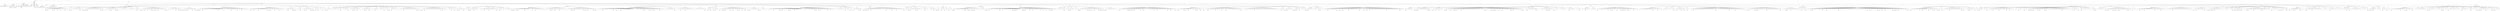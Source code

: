 digraph Tree {
	"t0" [label = "TEI"];
	"t1" [label = "teiHeader"];
	"t2" [label = "fileDesc"];
	"t3" [label = "titleStmt"];
	"t4" [label = "title"];
	"t5" [label = "author"];
	"t6" [label = "principal"];
	"t7" [label = "editor"];
	"t8" [label = "editionStmt"];
	"t9" [label = "edition"];
	"t10" [label = "respStmt"];
	"t11" [label = "name"];
	"t12" [label = "resp"];
	"t13" [label = "respStmt"];
	"t14" [label = "name"];
	"t15" [label = "resp"];
	"t16" [label = "publicationStmt"];
	"t17" [label = "publisher"];
	"t18" [label = "date"];
	"t19" [label = "availability"];
	"t20" [label = "licence"];
	"t21" [label = "idno"];
	"t22" [label = "idno"];
	"t23" [label = "idno"];
	"t24" [label = "idno"];
	"t25" [label = "idno"];
	"t26" [label = "sourceDesc"];
	"t27" [label = "profileDesc"];
	"t28" [label = "creation"];
	"t29" [label = "date"];
	"t30" [label = "langUsage"];
	"t31" [label = "language"];
	"t32" [label = "textClass"];
	"t33" [label = "keywords"];
	"t34" [label = "term"];
	"t35" [label = "text"];
	"t36" [label = "body"];
	"t37" [label = "head"];
	"t38" [label = "lb"];
	"t39" [label = "div"];
	"t40" [label = "head"];
	"t41" [label = "lb"];
	"t42" [label = "lb"];
	"t43" [label = "lb"];
	"t44" [label = "lb"];
	"t45" [label = "lb"];
	"t46" [label = "lb"];
	"t47" [label = "hi"];
	"t48" [label = "p"];
	"t49" [label = "p"];
	"t50" [label = "space"];
	"t51" [label = "ref"];
	"t52" [label = "ref"];
	"t53" [label = "ref"];
	"t54" [label = "ref"];
	"t55" [label = "ref"];
	"t56" [label = "ref"];
	"t57" [label = "p"];
	"t58" [label = "p"];
	"t59" [label = "p"];
	"t60" [label = "div"];
	"t61" [label = "head"];
	"t62" [label = "p"];
	"t63" [label = "div"];
	"t64" [label = "head"];
	"t65" [label = "div"];
	"t66" [label = "head"];
	"t67" [label = "div"];
	"t68" [label = "pb"];
	"t69" [label = "head"];
	"t70" [label = "sp"];
	"t71" [label = "l"];
	"t72" [label = "ref"];
	"t73" [label = "l"];
	"t74" [label = "ref"];
	"t75" [label = "l"];
	"t76" [label = "l"];
	"t77" [label = "l"];
	"t78" [label = "l"];
	"t79" [label = "pb"];
	"t80" [label = "l"];
	"t81" [label = "ref"];
	"t82" [label = "l"];
	"t83" [label = "l"];
	"t84" [label = "ref"];
	"t85" [label = "l"];
	"t86" [label = "l"];
	"t87" [label = "ref"];
	"t88" [label = "l"];
	"t89" [label = "l"];
	"t90" [label = "l"];
	"t91" [label = "ref"];
	"t92" [label = "l"];
	"t93" [label = "l"];
	"t94" [label = "sp"];
	"t95" [label = "l"];
	"t96" [label = "ref"];
	"t97" [label = "l"];
	"t98" [label = "ref"];
	"t99" [label = "sp"];
	"t100" [label = "l"];
	"t101" [label = "l"];
	"t102" [label = "l"];
	"t103" [label = "l"];
	"t104" [label = "l"];
	"t105" [label = "l"];
	"t106" [label = "ref"];
	"t107" [label = "l"];
	"t108" [label = "l"];
	"t109" [label = "sp"];
	"t110" [label = "l"];
	"t111" [label = "ref"];
	"t112" [label = "pb"];
	"t113" [label = "l"];
	"t114" [label = "ref"];
	"t115" [label = "l"];
	"t116" [label = "ref"];
	"t117" [label = "l"];
	"t118" [label = "l"];
	"t119" [label = "l"];
	"t120" [label = "l"];
	"t121" [label = "l"];
	"t122" [label = "l"];
	"t123" [label = "l"];
	"t124" [label = "l"];
	"t125" [label = "l"];
	"t126" [label = "ref"];
	"t127" [label = "l"];
	"t128" [label = "ref"];
	"t129" [label = "l"];
	"t130" [label = "sp"];
	"t131" [label = "l"];
	"t132" [label = "l"];
	"t133" [label = "l"];
	"t134" [label = "l"];
	"t135" [label = "ref"];
	"t136" [label = "l"];
	"t137" [label = "ref"];
	"t138" [label = "l"];
	"t139" [label = "l"];
	"t140" [label = "l"];
	"t141" [label = "ref"];
	"t142" [label = "l"];
	"t143" [label = "pb"];
	"t144" [label = "l"];
	"t145" [label = "sp"];
	"t146" [label = "l"];
	"t147" [label = "l"];
	"t148" [label = "l"];
	"t149" [label = "l"];
	"t150" [label = "l"];
	"t151" [label = "l"];
	"t152" [label = "sp"];
	"t153" [label = "l"];
	"t154" [label = "l"];
	"t155" [label = "l"];
	"t156" [label = "l"];
	"t157" [label = "sp"];
	"t158" [label = "l"];
	"t159" [label = "l"];
	"t160" [label = "ref"];
	"t161" [label = "l"];
	"t162" [label = "l"];
	"t163" [label = "sp"];
	"t164" [label = "l"];
	"t165" [label = "ref"];
	"t166" [label = "ref"];
	"t167" [label = "l"];
	"t168" [label = "l"];
	"t169" [label = "pb"];
	"t170" [label = "l"];
	"t171" [label = "l"];
	"t172" [label = "ref"];
	"t173" [label = "l"];
	"t174" [label = "l"];
	"t175" [label = "l"];
	"t176" [label = "ref"];
	"t177" [label = "l"];
	"t178" [label = "ref"];
	"t179" [label = "ref"];
	"t180" [label = "l"];
	"t181" [label = "ref"];
	"t182" [label = "l"];
	"t183" [label = "l"];
	"t184" [label = "ref"];
	"t185" [label = "l"];
	"t186" [label = "l"];
	"t187" [label = "l"];
	"t188" [label = "l"];
	"t189" [label = "l"];
	"t190" [label = "ref"];
	"t191" [label = "l"];
	"t192" [label = "ref"];
	"t193" [label = "sp"];
	"t194" [label = "l"];
	"t195" [label = "l"];
	"t196" [label = "l"];
	"t197" [label = "l"];
	"t198" [label = "l"];
	"t199" [label = "l"];
	"t200" [label = "ref"];
	"t201" [label = "l"];
	"t202" [label = "l"];
	"t203" [label = "pb"];
	"t204" [label = "l"];
	"t205" [label = "ref"];
	"t206" [label = "l"];
	"t207" [label = "ref"];
	"t208" [label = "sp"];
	"t209" [label = "l"];
	"t210" [label = "ref"];
	"t211" [label = "l"];
	"t212" [label = "ref"];
	"t213" [label = "l"];
	"t214" [label = "ref"];
	"t215" [label = "l"];
	"t216" [label = "ref"];
	"t217" [label = "l"];
	"t218" [label = "l"];
	"t219" [label = "l"];
	"t220" [label = "ref"];
	"t221" [label = "l"];
	"t222" [label = "l"];
	"t223" [label = "ref"];
	"t224" [label = "l"];
	"t225" [label = "div"];
	"t226" [label = "head"];
	"t227" [label = "sp"];
	"t228" [label = "l"];
	"t229" [label = "ref"];
	"t230" [label = "ref"];
	"t231" [label = "ref"];
	"t232" [label = "l"];
	"t233" [label = "l"];
	"t234" [label = "l"];
	"t235" [label = "pb"];
	"t236" [label = "l"];
	"t237" [label = "l"];
	"t238" [label = "l"];
	"t239" [label = "l"];
	"t240" [label = "l"];
	"t241" [label = "l"];
	"t242" [label = "l"];
	"t243" [label = "l"];
	"t244" [label = "l"];
	"t245" [label = "l"];
	"t246" [label = "ref"];
	"t247" [label = "l"];
	"t248" [label = "l"];
	"t249" [label = "l"];
	"t250" [label = "l"];
	"t251" [label = "ref"];
	"t252" [label = "l"];
	"t253" [label = "l"];
	"t254" [label = "l"];
	"t255" [label = "l"];
	"t256" [label = "l"];
	"t257" [label = "ref"];
	"t258" [label = "l"];
	"t259" [label = "l"];
	"t260" [label = "l"];
	"t261" [label = "l"];
	"t262" [label = "ref"];
	"t263" [label = "l"];
	"t264" [label = "l"];
	"t265" [label = "l"];
	"t266" [label = "pb"];
	"t267" [label = "l"];
	"t268" [label = "l"];
	"t269" [label = "l"];
	"t270" [label = "l"];
	"t271" [label = "div"];
	"t272" [label = "head"];
	"t273" [label = "sp"];
	"t274" [label = "l"];
	"t275" [label = "l"];
	"t276" [label = "ref"];
	"t277" [label = "l"];
	"t278" [label = "l"];
	"t279" [label = "ref"];
	"t280" [label = "l"];
	"t281" [label = "l"];
	"t282" [label = "l"];
	"t283" [label = "ref"];
	"t284" [label = "l"];
	"t285" [label = "l"];
	"t286" [label = "l"];
	"t287" [label = "l"];
	"t288" [label = "l"];
	"t289" [label = "l"];
	"t290" [label = "ref"];
	"t291" [label = "l"];
	"t292" [label = "ref"];
	"t293" [label = "pb"];
	"t294" [label = "l"];
	"t295" [label = "l"];
	"t296" [label = "l"];
	"t297" [label = "l"];
	"t298" [label = "ref"];
	"t299" [label = "l"];
	"t300" [label = "l"];
	"t301" [label = "l"];
	"t302" [label = "ref"];
	"t303" [label = "l"];
	"t304" [label = "l"];
	"t305" [label = "l"];
	"t306" [label = "sp"];
	"t307" [label = "l"];
	"t308" [label = "l"];
	"t309" [label = "l"];
	"t310" [label = "ref"];
	"t311" [label = "l"];
	"t312" [label = "l"];
	"t313" [label = "l"];
	"t314" [label = "l"];
	"t315" [label = "ref"];
	"t316" [label = "ref"];
	"t317" [label = "l"];
	"t318" [label = "ref"];
	"t319" [label = "sp"];
	"t320" [label = "l"];
	"t321" [label = "l"];
	"t322" [label = "l"];
	"t323" [label = "pb"];
	"t324" [label = "l"];
	"t325" [label = "sp"];
	"t326" [label = "l"];
	"t327" [label = "l"];
	"t328" [label = "ref"];
	"t329" [label = "l"];
	"t330" [label = "ref"];
	"t331" [label = "l"];
	"t332" [label = "l"];
	"t333" [label = "l"];
	"t334" [label = "l"];
	"t335" [label = "ref"];
	"t336" [label = "ref"];
	"t337" [label = "ref"];
	"t338" [label = "l"];
	"t339" [label = "sp"];
	"t340" [label = "l"];
	"t341" [label = "ref"];
	"t342" [label = "l"];
	"t343" [label = "l"];
	"t344" [label = "ref"];
	"t345" [label = "l"];
	"t346" [label = "sp"];
	"t347" [label = "l"];
	"t348" [label = "l"];
	"t349" [label = "ref"];
	"t350" [label = "sp"];
	"t351" [label = "l"];
	"t352" [label = "l"];
	"t353" [label = "ref"];
	"t354" [label = "sp"];
	"t355" [label = "l"];
	"t356" [label = "pb"];
	"t357" [label = "l"];
	"t358" [label = "l"];
	"t359" [label = "l"];
	"t360" [label = "div"];
	"t361" [label = "head"];
	"t362" [label = "sp"];
	"t363" [label = "l"];
	"t364" [label = "sp"];
	"t365" [label = "l"];
	"t366" [label = "l"];
	"t367" [label = "sp"];
	"t368" [label = "l"];
	"t369" [label = "sp"];
	"t370" [label = "l"];
	"t371" [label = "l"];
	"t372" [label = "pb"];
	"t373" [label = "sp"];
	"t374" [label = "l"];
	"t375" [label = "sp"];
	"t376" [label = "l"];
	"t377" [label = "l"];
	"t378" [label = "l"];
	"t379" [label = "l"];
	"t380" [label = "ref"];
	"t381" [label = "sp"];
	"t382" [label = "l"];
	"t383" [label = "l"];
	"t384" [label = "l"];
	"t385" [label = "ref"];
	"t386" [label = "l"];
	"t387" [label = "ref"];
	"t388" [label = "l"];
	"t389" [label = "l"];
	"t390" [label = "ref"];
	"t391" [label = "l"];
	"t392" [label = "l"];
	"t393" [label = "sp"];
	"t394" [label = "l"];
	"t395" [label = "l"];
	"t396" [label = "l"];
	"t397" [label = "ref"];
	"t398" [label = "l"];
	"t399" [label = "pb"];
	"t400" [label = "l"];
	"t401" [label = "l"];
	"t402" [label = "ref"];
	"t403" [label = "l"];
	"t404" [label = "l"];
	"t405" [label = "sp"];
	"t406" [label = "l"];
	"t407" [label = "l"];
	"t408" [label = "ref"];
	"t409" [label = "l"];
	"t410" [label = "l"];
	"t411" [label = "sp"];
	"t412" [label = "l"];
	"t413" [label = "l"];
	"t414" [label = "l"];
	"t415" [label = "l"];
	"t416" [label = "ref"];
	"t417" [label = "sp"];
	"t418" [label = "l"];
	"t419" [label = "sp"];
	"t420" [label = "l"];
	"t421" [label = "l"];
	"t422" [label = "ref"];
	"t423" [label = "ref"];
	"t424" [label = "sp"];
	"t425" [label = "l"];
	"t426" [label = "l"];
	"t427" [label = "pb"];
	"t428" [label = "l"];
	"t429" [label = "l"];
	"t430" [label = "l"];
	"t431" [label = "sp"];
	"t432" [label = "l"];
	"t433" [label = "sp"];
	"t434" [label = "l"];
	"t435" [label = "l"];
	"t436" [label = "l"];
	"t437" [label = "l"];
	"t438" [label = "ref"];
	"t439" [label = "l"];
	"t440" [label = "l"];
	"t441" [label = "l"];
	"t442" [label = "l"];
	"t443" [label = "l"];
	"t444" [label = "l"];
	"t445" [label = "l"];
	"t446" [label = "l"];
	"t447" [label = "l"];
	"t448" [label = "ref"];
	"t449" [label = "l"];
	"t450" [label = "ref"];
	"t451" [label = "l"];
	"t452" [label = "sp"];
	"t453" [label = "l"];
	"t454" [label = "ref"];
	"t455" [label = "pb"];
	"t456" [label = "l"];
	"t457" [label = "l"];
	"t458" [label = "ref"];
	"t459" [label = "l"];
	"t460" [label = "l"];
	"t461" [label = "l"];
	"t462" [label = "l"];
	"t463" [label = "l"];
	"t464" [label = "l"];
	"t465" [label = "l"];
	"t466" [label = "l"];
	"t467" [label = "l"];
	"t468" [label = "l"];
	"t469" [label = "l"];
	"t470" [label = "ref"];
	"t471" [label = "l"];
	"t472" [label = "ref"];
	"t473" [label = "l"];
	"t474" [label = "l"];
	"t475" [label = "l"];
	"t476" [label = "sp"];
	"t477" [label = "l"];
	"t478" [label = "l"];
	"t479" [label = "l"];
	"t480" [label = "ref"];
	"t481" [label = "l"];
	"t482" [label = "sp"];
	"t483" [label = "l"];
	"t484" [label = "pb"];
	"t485" [label = "sp"];
	"t486" [label = "l"];
	"t487" [label = "sp"];
	"t488" [label = "l"];
	"t489" [label = "ref"];
	"t490" [label = "l"];
	"t491" [label = "ref"];
	"t492" [label = "l"];
	"t493" [label = "l"];
	"t494" [label = "l"];
	"t495" [label = "ref"];
	"t496" [label = "l"];
	"t497" [label = "div"];
	"t498" [label = "head"];
	"t499" [label = "sp"];
	"t500" [label = "l"];
	"t501" [label = "l"];
	"t502" [label = "sp"];
	"t503" [label = "l"];
	"t504" [label = "ref"];
	"t505" [label = "pb"];
	"t506" [label = "sp"];
	"t507" [label = "l"];
	"t508" [label = "l"];
	"t509" [label = "l"];
	"t510" [label = "ref"];
	"t511" [label = "l"];
	"t512" [label = "l"];
	"t513" [label = "l"];
	"t514" [label = "sp"];
	"t515" [label = "l"];
	"t516" [label = "l"];
	"t517" [label = "l"];
	"t518" [label = "l"];
	"t519" [label = "ref"];
	"t520" [label = "l"];
	"t521" [label = "l"];
	"t522" [label = "l"];
	"t523" [label = "ref"];
	"t524" [label = "l"];
	"t525" [label = "l"];
	"t526" [label = "l"];
	"t527" [label = "l"];
	"t528" [label = "l"];
	"t529" [label = "ref"];
	"t530" [label = "sp"];
	"t531" [label = "l"];
	"t532" [label = "sp"];
	"t533" [label = "l"];
	"t534" [label = "pb"];
	"t535" [label = "l"];
	"t536" [label = "sp"];
	"t537" [label = "l"];
	"t538" [label = "sp"];
	"t539" [label = "l"];
	"t540" [label = "sp"];
	"t541" [label = "l"];
	"t542" [label = "l"];
	"t543" [label = "l"];
	"t544" [label = "l"];
	"t545" [label = "l"];
	"t546" [label = "div"];
	"t547" [label = "head"];
	"t548" [label = "div"];
	"t549" [label = "head"];
	"t550" [label = "sp"];
	"t551" [label = "l"];
	"t552" [label = "ref"];
	"t553" [label = "ref"];
	"t554" [label = "pb"];
	"t555" [label = "l"];
	"t556" [label = "l"];
	"t557" [label = "l"];
	"t558" [label = "ref"];
	"t559" [label = "ref"];
	"t560" [label = "l"];
	"t561" [label = "l"];
	"t562" [label = "l"];
	"t563" [label = "l"];
	"t564" [label = "l"];
	"t565" [label = "pb"];
	"t566" [label = "l"];
	"t567" [label = "l"];
	"t568" [label = "l"];
	"t569" [label = "l"];
	"t570" [label = "l"];
	"t571" [label = "ref"];
	"t572" [label = "l"];
	"t573" [label = "l"];
	"t574" [label = "ref"];
	"t575" [label = "l"];
	"t576" [label = "l"];
	"t577" [label = "l"];
	"t578" [label = "l"];
	"t579" [label = "l"];
	"t580" [label = "l"];
	"t581" [label = "sp"];
	"t582" [label = "l"];
	"t583" [label = "l"];
	"t584" [label = "l"];
	"t585" [label = "l"];
	"t586" [label = "ref"];
	"t587" [label = "l"];
	"t588" [label = "ref"];
	"t589" [label = "l"];
	"t590" [label = "l"];
	"t591" [label = "ref"];
	"t592" [label = "l"];
	"t593" [label = "l"];
	"t594" [label = "l"];
	"t595" [label = "pb"];
	"t596" [label = "l"];
	"t597" [label = "l"];
	"t598" [label = "l"];
	"t599" [label = "l"];
	"t600" [label = "sp"];
	"t601" [label = "l"];
	"t602" [label = "l"];
	"t603" [label = "l"];
	"t604" [label = "l"];
	"t605" [label = "l"];
	"t606" [label = "ref"];
	"t607" [label = "ref"];
	"t608" [label = "l"];
	"t609" [label = "ref"];
	"t610" [label = "l"];
	"t611" [label = "l"];
	"t612" [label = "l"];
	"t613" [label = "l"];
	"t614" [label = "l"];
	"t615" [label = "l"];
	"t616" [label = "ref"];
	"t617" [label = "l"];
	"t618" [label = "ref"];
	"t619" [label = "ref"];
	"t620" [label = "l"];
	"t621" [label = "l"];
	"t622" [label = "ref"];
	"t623" [label = "l"];
	"t624" [label = "l"];
	"t625" [label = "l"];
	"t626" [label = "l"];
	"t627" [label = "ref"];
	"t628" [label = "l"];
	"t629" [label = "pb"];
	"t630" [label = "l"];
	"t631" [label = "div"];
	"t632" [label = "head"];
	"t633" [label = "sp"];
	"t634" [label = "l"];
	"t635" [label = "sp"];
	"t636" [label = "l"];
	"t637" [label = "sp"];
	"t638" [label = "l"];
	"t639" [label = "l"];
	"t640" [label = "ref"];
	"t641" [label = "l"];
	"t642" [label = "l"];
	"t643" [label = "l"];
	"t644" [label = "l"];
	"t645" [label = "l"];
	"t646" [label = "l"];
	"t647" [label = "l"];
	"t648" [label = "ref"];
	"t649" [label = "l"];
	"t650" [label = "l"];
	"t651" [label = "pb"];
	"t652" [label = "l"];
	"t653" [label = "l"];
	"t654" [label = "l"];
	"t655" [label = "ref"];
	"t656" [label = "l"];
	"t657" [label = "l"];
	"t658" [label = "l"];
	"t659" [label = "l"];
	"t660" [label = "l"];
	"t661" [label = "l"];
	"t662" [label = "l"];
	"t663" [label = "l"];
	"t664" [label = "l"];
	"t665" [label = "l"];
	"t666" [label = "l"];
	"t667" [label = "l"];
	"t668" [label = "l"];
	"t669" [label = "l"];
	"t670" [label = "l"];
	"t671" [label = "ref"];
	"t672" [label = "l"];
	"t673" [label = "ref"];
	"t674" [label = "l"];
	"t675" [label = "l"];
	"t676" [label = "l"];
	"t677" [label = "ref"];
	"t678" [label = "l"];
	"t679" [label = "ref"];
	"t680" [label = "l"];
	"t681" [label = "l"];
	"t682" [label = "ref"];
	"t683" [label = "pb"];
	"t684" [label = "l"];
	"t685" [label = "l"];
	"t686" [label = "l"];
	"t687" [label = "l"];
	"t688" [label = "ref"];
	"t689" [label = "l"];
	"t690" [label = "l"];
	"t691" [label = "l"];
	"t692" [label = "sp"];
	"t693" [label = "l"];
	"t694" [label = "l"];
	"t695" [label = "l"];
	"t696" [label = "l"];
	"t697" [label = "l"];
	"t698" [label = "l"];
	"t699" [label = "l"];
	"t700" [label = "ref"];
	"t701" [label = "l"];
	"t702" [label = "sp"];
	"t703" [label = "l"];
	"t704" [label = "l"];
	"t705" [label = "l"];
	"t706" [label = "ref"];
	"t707" [label = "l"];
	"t708" [label = "l"];
	"t709" [label = "l"];
	"t710" [label = "pb"];
	"t711" [label = "l"];
	"t712" [label = "l"];
	"t713" [label = "l"];
	"t714" [label = "l"];
	"t715" [label = "l"];
	"t716" [label = "l"];
	"t717" [label = "sp"];
	"t718" [label = "l"];
	"t719" [label = "l"];
	"t720" [label = "l"];
	"t721" [label = "l"];
	"t722" [label = "l"];
	"t723" [label = "l"];
	"t724" [label = "l"];
	"t725" [label = "ref"];
	"t726" [label = "l"];
	"t727" [label = "div"];
	"t728" [label = "head"];
	"t729" [label = "sp"];
	"t730" [label = "l"];
	"t731" [label = "pb"];
	"t732" [label = "l"];
	"t733" [label = "l"];
	"t734" [label = "ref"];
	"t735" [label = "sp"];
	"t736" [label = "l"];
	"t737" [label = "sp"];
	"t738" [label = "l"];
	"t739" [label = "ref"];
	"t740" [label = "l"];
	"t741" [label = "ref"];
	"t742" [label = "l"];
	"t743" [label = "l"];
	"t744" [label = "sp"];
	"t745" [label = "l"];
	"t746" [label = "ref"];
	"t747" [label = "l"];
	"t748" [label = "l"];
	"t749" [label = "ref"];
	"t750" [label = "l"];
	"t751" [label = "ref"];
	"t752" [label = "pb"];
	"t753" [label = "l"];
	"t754" [label = "l"];
	"t755" [label = "l"];
	"t756" [label = "l"];
	"t757" [label = "ref"];
	"t758" [label = "l"];
	"t759" [label = "l"];
	"t760" [label = "ref"];
	"t761" [label = "l"];
	"t762" [label = "l"];
	"t763" [label = "l"];
	"t764" [label = "ref"];
	"t765" [label = "l"];
	"t766" [label = "ref"];
	"t767" [label = "l"];
	"t768" [label = "l"];
	"t769" [label = "ref"];
	"t770" [label = "l"];
	"t771" [label = "l"];
	"t772" [label = "ref"];
	"t773" [label = "l"];
	"t774" [label = "l"];
	"t775" [label = "ref"];
	"t776" [label = "sp"];
	"t777" [label = "l"];
	"t778" [label = "ref"];
	"t779" [label = "l"];
	"t780" [label = "l"];
	"t781" [label = "l"];
	"t782" [label = "l"];
	"t783" [label = "l"];
	"t784" [label = "l"];
	"t785" [label = "pb"];
	"t786" [label = "l"];
	"t787" [label = "ref"];
	"t788" [label = "sp"];
	"t789" [label = "l"];
	"t790" [label = "l"];
	"t791" [label = "l"];
	"t792" [label = "l"];
	"t793" [label = "div"];
	"t794" [label = "head"];
	"t795" [label = "sp"];
	"t796" [label = "l"];
	"t797" [label = "l"];
	"t798" [label = "l"];
	"t799" [label = "l"];
	"t800" [label = "l"];
	"t801" [label = "ref"];
	"t802" [label = "l"];
	"t803" [label = "l"];
	"t804" [label = "l"];
	"t805" [label = "l"];
	"t806" [label = "pb"];
	"t807" [label = "l"];
	"t808" [label = "ref"];
	"t809" [label = "l"];
	"t810" [label = "ref"];
	"t811" [label = "l"];
	"t812" [label = "l"];
	"t813" [label = "l"];
	"t814" [label = "l"];
	"t815" [label = "ref"];
	"t816" [label = "l"];
	"t817" [label = "ref"];
	"t818" [label = "l"];
	"t819" [label = "l"];
	"t820" [label = "l"];
	"t821" [label = "ref"];
	"t822" [label = "l"];
	"t823" [label = "l"];
	"t824" [label = "l"];
	"t825" [label = "l"];
	"t826" [label = "l"];
	"t827" [label = "l"];
	"t828" [label = "l"];
	"t829" [label = "l"];
	"t830" [label = "l"];
	"t831" [label = "l"];
	"t832" [label = "l"];
	"t833" [label = "l"];
	"t834" [label = "l"];
	"t835" [label = "l"];
	"t836" [label = "ref"];
	"t837" [label = "pb"];
	"t838" [label = "l"];
	"t839" [label = "l"];
	"t840" [label = "ref"];
	"t841" [label = "l"];
	"t842" [label = "ref"];
	"t843" [label = "l"];
	"t844" [label = "l"];
	"t845" [label = "l"];
	"t846" [label = "l"];
	"t847" [label = "l"];
	"t848" [label = "ref"];
	"t849" [label = "l"];
	"t850" [label = "l"];
	"t851" [label = "l"];
	"t852" [label = "l"];
	"t853" [label = "l"];
	"t854" [label = "sp"];
	"t855" [label = "l"];
	"t856" [label = "sp"];
	"t857" [label = "l"];
	"t858" [label = "l"];
	"t859" [label = "l"];
	"t860" [label = "l"];
	"t861" [label = "sp"];
	"t862" [label = "l"];
	"t863" [label = "sp"];
	"t864" [label = "l"];
	"t865" [label = "pb"];
	"t866" [label = "sp"];
	"t867" [label = "l"];
	"t868" [label = "l"];
	"t869" [label = "sp"];
	"t870" [label = "l"];
	"t871" [label = "ref"];
	"t872" [label = "sp"];
	"t873" [label = "l"];
	"t874" [label = "sp"];
	"t875" [label = "l"];
	"t876" [label = "ref"];
	"t877" [label = "l"];
	"t878" [label = "l"];
	"t879" [label = "l"];
	"t880" [label = "l"];
	"t881" [label = "ref"];
	"t882" [label = "l"];
	"t883" [label = "ref"];
	"t884" [label = "l"];
	"t885" [label = "div"];
	"t886" [label = "head"];
	"t887" [label = "sp"];
	"t888" [label = "l"];
	"t889" [label = "pb"];
	"t890" [label = "l"];
	"t891" [label = "l"];
	"t892" [label = "ref"];
	"t893" [label = "ref"];
	"t894" [label = "l"];
	"t895" [label = "ref"];
	"t896" [label = "l"];
	"t897" [label = "l"];
	"t898" [label = "ref"];
	"t899" [label = "l"];
	"t900" [label = "l"];
	"t901" [label = "l"];
	"t902" [label = "l"];
	"t903" [label = "l"];
	"t904" [label = "l"];
	"t905" [label = "l"];
	"t906" [label = "l"];
	"t907" [label = "l"];
	"t908" [label = "l"];
	"t909" [label = "pb"];
	"t910" [label = "l"];
	"t911" [label = "l"];
	"t912" [label = "l"];
	"t913" [label = "l"];
	"t914" [label = "ref"];
	"t915" [label = "l"];
	"t916" [label = "l"];
	"t917" [label = "l"];
	"t918" [label = "ref"];
	"t919" [label = "l"];
	"t920" [label = "l"];
	"t921" [label = "l"];
	"t922" [label = "l"];
	"t923" [label = "l"];
	"t924" [label = "ref"];
	"t925" [label = "div"];
	"t926" [label = "head"];
	"t927" [label = "sp"];
	"t928" [label = "l"];
	"t929" [label = "l"];
	"t930" [label = "sp"];
	"t931" [label = "l"];
	"t932" [label = "pb"];
	"t933" [label = "sp"];
	"t934" [label = "l"];
	"t935" [label = "ref"];
	"t936" [label = "l"];
	"t937" [label = "l"];
	"t938" [label = "l"];
	"t939" [label = "l"];
	"t940" [label = "ref"];
	"t941" [label = "l"];
	"t942" [label = "ref"];
	"t943" [label = "l"];
	"t944" [label = "l"];
	"t945" [label = "l"];
	"t946" [label = "sp"];
	"t947" [label = "l"];
	"t948" [label = "l"];
	"t949" [label = "ref"];
	"t950" [label = "l"];
	"t951" [label = "l"];
	"t952" [label = "sp"];
	"t953" [label = "l"];
	"t954" [label = "l"];
	"t955" [label = "l"];
	"t956" [label = "l"];
	"t957" [label = "pb"];
	"t958" [label = "l"];
	"t959" [label = "l"];
	"t960" [label = "ref"];
	"t961" [label = "sp"];
	"t962" [label = "l"];
	"t963" [label = "ref"];
	"t964" [label = "l"];
	"t965" [label = "div"];
	"t966" [label = "head"];
	"t967" [label = "sp"];
	"t968" [label = "l"];
	"t969" [label = "ref"];
	"t970" [label = "l"];
	"t971" [label = "l"];
	"t972" [label = "ref"];
	"t973" [label = "sp"];
	"t974" [label = "l"];
	"t975" [label = "l"];
	"t976" [label = "l"];
	"t977" [label = "ref"];
	"t978" [label = "sp"];
	"t979" [label = "l"];
	"t980" [label = "l"];
	"t981" [label = "div"];
	"t982" [label = "head"];
	"t983" [label = "div"];
	"t984" [label = "head"];
	"t985" [label = "sp"];
	"t986" [label = "l"];
	"t987" [label = "ref"];
	"t988" [label = "pb"];
	"t989" [label = "sp"];
	"t990" [label = "l"];
	"t991" [label = "l"];
	"t992" [label = "l"];
	"t993" [label = "l"];
	"t994" [label = "l"];
	"t995" [label = "l"];
	"t996" [label = "l"];
	"t997" [label = "l"];
	"t998" [label = "ref"];
	"t999" [label = "pb"];
	"t1000" [label = "l"];
	"t1001" [label = "l"];
	"t1002" [label = "ref"];
	"t1003" [label = "ref"];
	"t1004" [label = "l"];
	"t1005" [label = "l"];
	"t1006" [label = "l"];
	"t1007" [label = "ref"];
	"t1008" [label = "ref"];
	"t1009" [label = "l"];
	"t1010" [label = "ref"];
	"t1011" [label = "l"];
	"t1012" [label = "l"];
	"t1013" [label = "l"];
	"t1014" [label = "l"];
	"t1015" [label = "sp"];
	"t1016" [label = "l"];
	"t1017" [label = "sp"];
	"t1018" [label = "l"];
	"t1019" [label = "l"];
	"t1020" [label = "div"];
	"t1021" [label = "head"];
	"t1022" [label = "sp"];
	"t1023" [label = "l"];
	"t1024" [label = "ref"];
	"t1025" [label = "pb"];
	"t1026" [label = "l"];
	"t1027" [label = "l"];
	"t1028" [label = "ref"];
	"t1029" [label = "l"];
	"t1030" [label = "l"];
	"t1031" [label = "l"];
	"t1032" [label = "l"];
	"t1033" [label = "l"];
	"t1034" [label = "l"];
	"t1035" [label = "l"];
	"t1036" [label = "ref"];
	"t1037" [label = "l"];
	"t1038" [label = "l"];
	"t1039" [label = "ref"];
	"t1040" [label = "l"];
	"t1041" [label = "l"];
	"t1042" [label = "l"];
	"t1043" [label = "l"];
	"t1044" [label = "l"];
	"t1045" [label = "l"];
	"t1046" [label = "l"];
	"t1047" [label = "l"];
	"t1048" [label = "ref"];
	"t1049" [label = "ref"];
	"t1050" [label = "pb"];
	"t1051" [label = "l"];
	"t1052" [label = "ref"];
	"t1053" [label = "l"];
	"t1054" [label = "l"];
	"t1055" [label = "l"];
	"t1056" [label = "l"];
	"t1057" [label = "l"];
	"t1058" [label = "ref"];
	"t1059" [label = "ref"];
	"t1060" [label = "ref"];
	"t1061" [label = "l"];
	"t1062" [label = "l"];
	"t1063" [label = "l"];
	"t1064" [label = "l"];
	"t1065" [label = "ref"];
	"t1066" [label = "l"];
	"t1067" [label = "l"];
	"t1068" [label = "ref"];
	"t1069" [label = "l"];
	"t1070" [label = "l"];
	"t1071" [label = "l"];
	"t1072" [label = "l"];
	"t1073" [label = "l"];
	"t1074" [label = "ref"];
	"t1075" [label = "l"];
	"t1076" [label = "l"];
	"t1077" [label = "ref"];
	"t1078" [label = "l"];
	"t1079" [label = "l"];
	"t1080" [label = "ref"];
	"t1081" [label = "l"];
	"t1082" [label = "l"];
	"t1083" [label = "ref"];
	"t1084" [label = "l"];
	"t1085" [label = "ref"];
	"t1086" [label = "pb"];
	"t1087" [label = "l"];
	"t1088" [label = "l"];
	"t1089" [label = "l"];
	"t1090" [label = "l"];
	"t1091" [label = "div"];
	"t1092" [label = "head"];
	"t1093" [label = "sp"];
	"t1094" [label = "l"];
	"t1095" [label = "l"];
	"t1096" [label = "sp"];
	"t1097" [label = "l"];
	"t1098" [label = "l"];
	"t1099" [label = "l"];
	"t1100" [label = "ref"];
	"t1101" [label = "l"];
	"t1102" [label = "sp"];
	"t1103" [label = "l"];
	"t1104" [label = "l"];
	"t1105" [label = "pb"];
	"t1106" [label = "sp"];
	"t1107" [label = "l"];
	"t1108" [label = "ref"];
	"t1109" [label = "l"];
	"t1110" [label = "l"];
	"t1111" [label = "l"];
	"t1112" [label = "sp"];
	"t1113" [label = "l"];
	"t1114" [label = "l"];
	"t1115" [label = "sp"];
	"t1116" [label = "l"];
	"t1117" [label = "ref"];
	"t1118" [label = "ref"];
	"t1119" [label = "l"];
	"t1120" [label = "l"];
	"t1121" [label = "l"];
	"t1122" [label = "l"];
	"t1123" [label = "l"];
	"t1124" [label = "l"];
	"t1125" [label = "ref"];
	"t1126" [label = "l"];
	"t1127" [label = "ref"];
	"t1128" [label = "ref"];
	"t1129" [label = "l"];
	"t1130" [label = "ref"];
	"t1131" [label = "l"];
	"t1132" [label = "l"];
	"t1133" [label = "ref"];
	"t1134" [label = "l"];
	"t1135" [label = "l"];
	"t1136" [label = "l"];
	"t1137" [label = "ref"];
	"t1138" [label = "l"];
	"t1139" [label = "ref"];
	"t1140" [label = "pb"];
	"t1141" [label = "l"];
	"t1142" [label = "l"];
	"t1143" [label = "ref"];
	"t1144" [label = "l"];
	"t1145" [label = "ref"];
	"t1146" [label = "ref"];
	"t1147" [label = "sp"];
	"t1148" [label = "l"];
	"t1149" [label = "l"];
	"t1150" [label = "l"];
	"t1151" [label = "l"];
	"t1152" [label = "l"];
	"t1153" [label = "l"];
	"t1154" [label = "l"];
	"t1155" [label = "l"];
	"t1156" [label = "sp"];
	"t1157" [label = "l"];
	"t1158" [label = "l"];
	"t1159" [label = "ref"];
	"t1160" [label = "l"];
	"t1161" [label = "l"];
	"t1162" [label = "l"];
	"t1163" [label = "l"];
	"t1164" [label = "l"];
	"t1165" [label = "l"];
	"t1166" [label = "l"];
	"t1167" [label = "ref"];
	"t1168" [label = "ref"];
	"t1169" [label = "pb"];
	"t1170" [label = "l"];
	"t1171" [label = "ref"];
	"t1172" [label = "l"];
	"t1173" [label = "ref"];
	"t1174" [label = "ref"];
	"t1175" [label = "l"];
	"t1176" [label = "l"];
	"t1177" [label = "l"];
	"t1178" [label = "l"];
	"t1179" [label = "l"];
	"t1180" [label = "ref"];
	"t1181" [label = "l"];
	"t1182" [label = "l"];
	"t1183" [label = "ref"];
	"t1184" [label = "l"];
	"t1185" [label = "l"];
	"t1186" [label = "l"];
	"t1187" [label = "l"];
	"t1188" [label = "l"];
	"t1189" [label = "l"];
	"t1190" [label = "l"];
	"t1191" [label = "ref"];
	"t1192" [label = "l"];
	"t1193" [label = "l"];
	"t1194" [label = "ref"];
	"t1195" [label = "l"];
	"t1196" [label = "l"];
	"t1197" [label = "l"];
	"t1198" [label = "l"];
	"t1199" [label = "l"];
	"t1200" [label = "l"];
	"t1201" [label = "l"];
	"t1202" [label = "pb"];
	"t1203" [label = "l"];
	"t1204" [label = "l"];
	"t1205" [label = "ref"];
	"t1206" [label = "l"];
	"t1207" [label = "l"];
	"t1208" [label = "l"];
	"t1209" [label = "ref"];
	"t1210" [label = "l"];
	"t1211" [label = "div"];
	"t1212" [label = "head"];
	"t1213" [label = "sp"];
	"t1214" [label = "l"];
	"t1215" [label = "ref"];
	"t1216" [label = "l"];
	"t1217" [label = "l"];
	"t1218" [label = "l"];
	"t1219" [label = "l"];
	"t1220" [label = "ref"];
	"t1221" [label = "l"];
	"t1222" [label = "ref"];
	"t1223" [label = "l"];
	"t1224" [label = "l"];
	"t1225" [label = "pb"];
	"t1226" [label = "l"];
	"t1227" [label = "l"];
	"t1228" [label = "l"];
	"t1229" [label = "l"];
	"t1230" [label = "l"];
	"t1231" [label = "ref"];
	"t1232" [label = "l"];
	"t1233" [label = "ref"];
	"t1234" [label = "l"];
	"t1235" [label = "l"];
	"t1236" [label = "ref"];
	"t1237" [label = "l"];
	"t1238" [label = "l"];
	"t1239" [label = "ref"];
	"t1240" [label = "sp"];
	"t1241" [label = "l"];
	"t1242" [label = "l"];
	"t1243" [label = "l"];
	"t1244" [label = "ref"];
	"t1245" [label = "l"];
	"t1246" [label = "l"];
	"t1247" [label = "l"];
	"t1248" [label = "l"];
	"t1249" [label = "l"];
	"t1250" [label = "ref"];
	"t1251" [label = "l"];
	"t1252" [label = "l"];
	"t1253" [label = "l"];
	"t1254" [label = "l"];
	"t1255" [label = "pb"];
	"t1256" [label = "l"];
	"t1257" [label = "l"];
	"t1258" [label = "l"];
	"t1259" [label = "ref"];
	"t1260" [label = "l"];
	"t1261" [label = "l"];
	"t1262" [label = "l"];
	"t1263" [label = "l"];
	"t1264" [label = "l"];
	"t1265" [label = "l"];
	"t1266" [label = "l"];
	"t1267" [label = "l"];
	"t1268" [label = "l"];
	"t1269" [label = "l"];
	"t1270" [label = "ref"];
	"t1271" [label = "l"];
	"t1272" [label = "sp"];
	"t1273" [label = "l"];
	"t1274" [label = "l"];
	"t1275" [label = "l"];
	"t1276" [label = "l"];
	"t1277" [label = "l"];
	"t1278" [label = "l"];
	"t1279" [label = "l"];
	"t1280" [label = "l"];
	"t1281" [label = "pb"];
	"t1282" [label = "l"];
	"t1283" [label = "l"];
	"t1284" [label = "l"];
	"t1285" [label = "l"];
	"t1286" [label = "l"];
	"t1287" [label = "l"];
	"t1288" [label = "l"];
	"t1289" [label = "l"];
	"t1290" [label = "l"];
	"t1291" [label = "l"];
	"t1292" [label = "l"];
	"t1293" [label = "l"];
	"t1294" [label = "l"];
	"t1295" [label = "l"];
	"t1296" [label = "l"];
	"t1297" [label = "l"];
	"t1298" [label = "sp"];
	"t1299" [label = "l"];
	"t1300" [label = "l"];
	"t1301" [label = "ref"];
	"t1302" [label = "l"];
	"t1303" [label = "l"];
	"t1304" [label = "sp"];
	"t1305" [label = "l"];
	"t1306" [label = "ref"];
	"t1307" [label = "ref"];
	"t1308" [label = "l"];
	"t1309" [label = "pb"];
	"t1310" [label = "l"];
	"t1311" [label = "l"];
	"t1312" [label = "l"];
	"t1313" [label = "l"];
	"t1314" [label = "sp"];
	"t1315" [label = "l"];
	"t1316" [label = "ref"];
	"t1317" [label = "ref"];
	"t1318" [label = "l"];
	"t1319" [label = "ref"];
	"t1320" [label = "l"];
	"t1321" [label = "l"];
	"t1322" [label = "ref"];
	"t1323" [label = "sp"];
	"t1324" [label = "l"];
	"t1325" [label = "sp"];
	"t1326" [label = "l"];
	"t1327" [label = "sp"];
	"t1328" [label = "l"];
	"t1329" [label = "sp"];
	"t1330" [label = "l"];
	"t1331" [label = "div"];
	"t1332" [label = "head"];
	"t1333" [label = "sp"];
	"t1334" [label = "l"];
	"t1335" [label = "ref"];
	"t1336" [label = "ref"];
	"t1337" [label = "pb"];
	"t1338" [label = "l"];
	"t1339" [label = "l"];
	"t1340" [label = "l"];
	"t1341" [label = "l"];
	"t1342" [label = "sp"];
	"t1343" [label = "l"];
	"t1344" [label = "l"];
	"t1345" [label = "sp"];
	"t1346" [label = "l"];
	"t1347" [label = "sp"];
	"t1348" [label = "l"];
	"t1349" [label = "pb"];
	"t1350" [label = "l"];
	"t1351" [label = "ref"];
	"t1352" [label = "sp"];
	"t1353" [label = "l"];
	"t1354" [label = "sp"];
	"t1355" [label = "l"];
	"t1356" [label = "l"];
	"t1357" [label = "l"];
	"t1358" [label = "l"];
	"t1359" [label = "ref"];
	"t1360" [label = "l"];
	"t1361" [label = "l"];
	"t1362" [label = "l"];
	"t1363" [label = "l"];
	"t1364" [label = "l"];
	"t1365" [label = "l"];
	"t1366" [label = "ref"];
	"t1367" [label = "l"];
	"t1368" [label = "l"];
	"t1369" [label = "ref"];
	"t1370" [label = "l"];
	"t1371" [label = "l"];
	"t1372" [label = "ref"];
	"t1373" [label = "l"];
	"t1374" [label = "l"];
	"t1375" [label = "l"];
	"t1376" [label = "l"];
	"t1377" [label = "pb"];
	"t1378" [label = "l"];
	"t1379" [label = "l"];
	"t1380" [label = "l"];
	"t1381" [label = "l"];
	"t1382" [label = "l"];
	"t1383" [label = "l"];
	"t1384" [label = "l"];
	"t1385" [label = "ref"];
	"t1386" [label = "l"];
	"t1387" [label = "l"];
	"t1388" [label = "l"];
	"t1389" [label = "ref"];
	"t1390" [label = "l"];
	"t1391" [label = "l"];
	"t1392" [label = "ref"];
	"t1393" [label = "l"];
	"t1394" [label = "l"];
	"t1395" [label = "ref"];
	"t1396" [label = "l"];
	"t1397" [label = "l"];
	"t1398" [label = "l"];
	"t1399" [label = "l"];
	"t1400" [label = "l"];
	"t1401" [label = "l"];
	"t1402" [label = "l"];
	"t1403" [label = "l"];
	"t1404" [label = "l"];
	"t1405" [label = "l"];
	"t1406" [label = "l"];
	"t1407" [label = "pb"];
	"t1408" [label = "l"];
	"t1409" [label = "l"];
	"t1410" [label = "l"];
	"t1411" [label = "l"];
	"t1412" [label = "l"];
	"t1413" [label = "l"];
	"t1414" [label = "l"];
	"t1415" [label = "l"];
	"t1416" [label = "l"];
	"t1417" [label = "ref"];
	"t1418" [label = "l"];
	"t1419" [label = "l"];
	"t1420" [label = "l"];
	"t1421" [label = "div"];
	"t1422" [label = "head"];
	"t1423" [label = "div"];
	"t1424" [label = "head"];
	"t1425" [label = "sp"];
	"t1426" [label = "l"];
	"t1427" [label = "pb"];
	"t1428" [label = "l"];
	"t1429" [label = "l"];
	"t1430" [label = "l"];
	"t1431" [label = "l"];
	"t1432" [label = "l"];
	"t1433" [label = "sp"];
	"t1434" [label = "l"];
	"t1435" [label = "ref"];
	"t1436" [label = "sp"];
	"t1437" [label = "l"];
	"t1438" [label = "ref"];
	"t1439" [label = "pb"];
	"t1440" [label = "l"];
	"t1441" [label = "l"];
	"t1442" [label = "l"];
	"t1443" [label = "l"];
	"t1444" [label = "l"];
	"t1445" [label = "l"];
	"t1446" [label = "l"];
	"t1447" [label = "l"];
	"t1448" [label = "ref"];
	"t1449" [label = "l"];
	"t1450" [label = "ref"];
	"t1451" [label = "l"];
	"t1452" [label = "sp"];
	"t1453" [label = "l"];
	"t1454" [label = "ref"];
	"t1455" [label = "l"];
	"t1456" [label = "l"];
	"t1457" [label = "ref"];
	"t1458" [label = "l"];
	"t1459" [label = "l"];
	"t1460" [label = "ref"];
	"t1461" [label = "l"];
	"t1462" [label = "l"];
	"t1463" [label = "l"];
	"t1464" [label = "sp"];
	"t1465" [label = "l"];
	"t1466" [label = "ref"];
	"t1467" [label = "l"];
	"t1468" [label = "pb"];
	"t1469" [label = "l"];
	"t1470" [label = "l"];
	"t1471" [label = "l"];
	"t1472" [label = "ref"];
	"t1473" [label = "l"];
	"t1474" [label = "l"];
	"t1475" [label = "l"];
	"t1476" [label = "ref"];
	"t1477" [label = "ref"];
	"t1478" [label = "l"];
	"t1479" [label = "ref"];
	"t1480" [label = "l"];
	"t1481" [label = "l"];
	"t1482" [label = "l"];
	"t1483" [label = "ref"];
	"t1484" [label = "l"];
	"t1485" [label = "l"];
	"t1486" [label = "l"];
	"t1487" [label = "l"];
	"t1488" [label = "l"];
	"t1489" [label = "l"];
	"t1490" [label = "l"];
	"t1491" [label = "l"];
	"t1492" [label = "l"];
	"t1493" [label = "l"];
	"t1494" [label = "l"];
	"t1495" [label = "l"];
	"t1496" [label = "l"];
	"t1497" [label = "l"];
	"t1498" [label = "l"];
	"t1499" [label = "l"];
	"t1500" [label = "ref"];
	"t1501" [label = "pb"];
	"t1502" [label = "l"];
	"t1503" [label = "l"];
	"t1504" [label = "l"];
	"t1505" [label = "l"];
	"t1506" [label = "ref"];
	"t1507" [label = "l"];
	"t1508" [label = "l"];
	"t1509" [label = "ref"];
	"t1510" [label = "ref"];
	"t1511" [label = "ref"];
	"t1512" [label = "l"];
	"t1513" [label = "l"];
	"t1514" [label = "l"];
	"t1515" [label = "ref"];
	"t1516" [label = "l"];
	"t1517" [label = "l"];
	"t1518" [label = "ref"];
	"t1519" [label = "l"];
	"t1520" [label = "l"];
	"t1521" [label = "l"];
	"t1522" [label = "l"];
	"t1523" [label = "l"];
	"t1524" [label = "l"];
	"t1525" [label = "l"];
	"t1526" [label = "ref"];
	"t1527" [label = "ref"];
	"t1528" [label = "l"];
	"t1529" [label = "ref"];
	"t1530" [label = "l"];
	"t1531" [label = "l"];
	"t1532" [label = "l"];
	"t1533" [label = "l"];
	"t1534" [label = "l"];
	"t1535" [label = "l"];
	"t1536" [label = "ref"];
	"t1537" [label = "pb"];
	"t1538" [label = "l"];
	"t1539" [label = "sp"];
	"t1540" [label = "l"];
	"t1541" [label = "sp"];
	"t1542" [label = "l"];
	"t1543" [label = "ref"];
	"t1544" [label = "l"];
	"t1545" [label = "l"];
	"t1546" [label = "l"];
	"t1547" [label = "l"];
	"t1548" [label = "l"];
	"t1549" [label = "l"];
	"t1550" [label = "ref"];
	"t1551" [label = "l"];
	"t1552" [label = "l"];
	"t1553" [label = "sp"];
	"t1554" [label = "l"];
	"t1555" [label = "l"];
	"t1556" [label = "l"];
	"t1557" [label = "l"];
	"t1558" [label = "l"];
	"t1559" [label = "l"];
	"t1560" [label = "ref"];
	"t1561" [label = "ref"];
	"t1562" [label = "l"];
	"t1563" [label = "ref"];
	"t1564" [label = "l"];
	"t1565" [label = "l"];
	"t1566" [label = "l"];
	"t1567" [label = "pb"];
	"t1568" [label = "sp"];
	"t1569" [label = "l"];
	"t1570" [label = "l"];
	"t1571" [label = "l"];
	"t1572" [label = "sp"];
	"t1573" [label = "l"];
	"t1574" [label = "l"];
	"t1575" [label = "l"];
	"t1576" [label = "l"];
	"t1577" [label = "l"];
	"t1578" [label = "sp"];
	"t1579" [label = "l"];
	"t1580" [label = "l"];
	"t1581" [label = "ref"];
	"t1582" [label = "l"];
	"t1583" [label = "l"];
	"t1584" [label = "l"];
	"t1585" [label = "l"];
	"t1586" [label = "sp"];
	"t1587" [label = "l"];
	"t1588" [label = "l"];
	"t1589" [label = "l"];
	"t1590" [label = "pb"];
	"t1591" [label = "l"];
	"t1592" [label = "div"];
	"t1593" [label = "head"];
	"t1594" [label = "sp"];
	"t1595" [label = "l"];
	"t1596" [label = "l"];
	"t1597" [label = "l"];
	"t1598" [label = "ref"];
	"t1599" [label = "l"];
	"t1600" [label = "l"];
	"t1601" [label = "l"];
	"t1602" [label = "sp"];
	"t1603" [label = "l"];
	"t1604" [label = "l"];
	"t1605" [label = "l"];
	"t1606" [label = "l"];
	"t1607" [label = "sp"];
	"t1608" [label = "l"];
	"t1609" [label = "pb"];
	"t1610" [label = "l"];
	"t1611" [label = "l"];
	"t1612" [label = "l"];
	"t1613" [label = "l"];
	"t1614" [label = "l"];
	"t1615" [label = "l"];
	"t1616" [label = "l"];
	"t1617" [label = "ref"];
	"t1618" [label = "l"];
	"t1619" [label = "l"];
	"t1620" [label = "ref"];
	"t1621" [label = "l"];
	"t1622" [label = "ref"];
	"t1623" [label = "l"];
	"t1624" [label = "l"];
	"t1625" [label = "l"];
	"t1626" [label = "ref"];
	"t1627" [label = "l"];
	"t1628" [label = "l"];
	"t1629" [label = "l"];
	"t1630" [label = "ref"];
	"t1631" [label = "l"];
	"t1632" [label = "ref"];
	"t1633" [label = "ref"];
	"t1634" [label = "l"];
	"t1635" [label = "ref"];
	"t1636" [label = "l"];
	"t1637" [label = "l"];
	"t1638" [label = "ref"];
	"t1639" [label = "l"];
	"t1640" [label = "ref"];
	"t1641" [label = "l"];
	"t1642" [label = "l"];
	"t1643" [label = "l"];
	"t1644" [label = "pb"];
	"t1645" [label = "l"];
	"t1646" [label = "l"];
	"t1647" [label = "l"];
	"t1648" [label = "div"];
	"t1649" [label = "head"];
	"t1650" [label = "sp"];
	"t1651" [label = "l"];
	"t1652" [label = "l"];
	"t1653" [label = "l"];
	"t1654" [label = "l"];
	"t1655" [label = "l"];
	"t1656" [label = "l"];
	"t1657" [label = "l"];
	"t1658" [label = "l"];
	"t1659" [label = "l"];
	"t1660" [label = "l"];
	"t1661" [label = "ref"];
	"t1662" [label = "l"];
	"t1663" [label = "l"];
	"t1664" [label = "l"];
	"t1665" [label = "pb"];
	"t1666" [label = "l"];
	"t1667" [label = "l"];
	"t1668" [label = "l"];
	"t1669" [label = "sp"];
	"t1670" [label = "l"];
	"t1671" [label = "l"];
	"t1672" [label = "l"];
	"t1673" [label = "l"];
	"t1674" [label = "sp"];
	"t1675" [label = "l"];
	"t1676" [label = "l"];
	"t1677" [label = "sp"];
	"t1678" [label = "l"];
	"t1679" [label = "l"];
	"t1680" [label = "ref"];
	"t1681" [label = "sp"];
	"t1682" [label = "l"];
	"t1683" [label = "l"];
	"t1684" [label = "ref"];
	"t1685" [label = "l"];
	"t1686" [label = "l"];
	"t1687" [label = "l"];
	"t1688" [label = "ref"];
	"t1689" [label = "l"];
	"t1690" [label = "l"];
	"t1691" [label = "pb"];
	"t1692" [label = "l"];
	"t1693" [label = "sp"];
	"t1694" [label = "l"];
	"t1695" [label = "ref"];
	"t1696" [label = "l"];
	"t1697" [label = "sp"];
	"t1698" [label = "l"];
	"t1699" [label = "l"];
	"t1700" [label = "l"];
	"t1701" [label = "ref"];
	"t1702" [label = "l"];
	"t1703" [label = "l"];
	"t1704" [label = "l"];
	"t1705" [label = "l"];
	"t1706" [label = "l"];
	"t1707" [label = "l"];
	"t1708" [label = "l"];
	"t1709" [label = "l"];
	"t1710" [label = "l"];
	"t1711" [label = "l"];
	"t1712" [label = "l"];
	"t1713" [label = "l"];
	"t1714" [label = "l"];
	"t1715" [label = "l"];
	"t1716" [label = "l"];
	"t1717" [label = "pb"];
	"t1718" [label = "l"];
	"t1719" [label = "l"];
	"t1720" [label = "l"];
	"t1721" [label = "l"];
	"t1722" [label = "l"];
	"t1723" [label = "l"];
	"t1724" [label = "l"];
	"t1725" [label = "l"];
	"t1726" [label = "l"];
	"t1727" [label = "ref"];
	"t1728" [label = "l"];
	"t1729" [label = "l"];
	"t1730" [label = "l"];
	"t1731" [label = "l"];
	"t1732" [label = "ref"];
	"t1733" [label = "l"];
	"t1734" [label = "l"];
	"t1735" [label = "l"];
	"t1736" [label = "l"];
	"t1737" [label = "l"];
	"t1738" [label = "l"];
	"t1739" [label = "l"];
	"t1740" [label = "sp"];
	"t1741" [label = "l"];
	"t1742" [label = "ref"];
	"t1743" [label = "l"];
	"t1744" [label = "pb"];
	"t1745" [label = "l"];
	"t1746" [label = "l"];
	"t1747" [label = "l"];
	"t1748" [label = "l"];
	"t1749" [label = "ref"];
	"t1750" [label = "l"];
	"t1751" [label = "ref"];
	"t1752" [label = "ref"];
	"t1753" [label = "l"];
	"t1754" [label = "l"];
	"t1755" [label = "l"];
	"t1756" [label = "l"];
	"t1757" [label = "l"];
	"t1758" [label = "l"];
	"t1759" [label = "l"];
	"t1760" [label = "ref"];
	"t1761" [label = "l"];
	"t1762" [label = "l"];
	"t1763" [label = "l"];
	"t1764" [label = "l"];
	"t1765" [label = "l"];
	"t1766" [label = "l"];
	"t1767" [label = "l"];
	"t1768" [label = "l"];
	"t1769" [label = "l"];
	"t1770" [label = "ref"];
	"t1771" [label = "l"];
	"t1772" [label = "sp"];
	"t1773" [label = "l"];
	"t1774" [label = "l"];
	"t1775" [label = "l"];
	"t1776" [label = "ref"];
	"t1777" [label = "pb"];
	"t1778" [label = "l"];
	"t1779" [label = "l"];
	"t1780" [label = "l"];
	"t1781" [label = "ref"];
	"t1782" [label = "l"];
	"t1783" [label = "l"];
	"t1784" [label = "l"];
	"t1785" [label = "l"];
	"t1786" [label = "l"];
	"t1787" [label = "l"];
	"t1788" [label = "div"];
	"t1789" [label = "head"];
	"t1790" [label = "sp"];
	"t1791" [label = "l"];
	"t1792" [label = "ref"];
	"t1793" [label = "sp"];
	"t1794" [label = "l"];
	"t1795" [label = "sp"];
	"t1796" [label = "l"];
	"t1797" [label = "sp"];
	"t1798" [label = "l"];
	"t1799" [label = "pb"];
	"t1800" [label = "sp"];
	"t1801" [label = "l"];
	"t1802" [label = "l"];
	"t1803" [label = "l"];
	"t1804" [label = "l"];
	"t1805" [label = "ref"];
	"t1806" [label = "ref"];
	"t1807" [label = "l"];
	"t1808" [label = "l"];
	"t1809" [label = "l"];
	"t1810" [label = "l"];
	"t1811" [label = "l"];
	"t1812" [label = "l"];
	"t1813" [label = "l"];
	"t1814" [label = "ref"];
	"t1815" [label = "l"];
	"t1816" [label = "l"];
	"t1817" [label = "l"];
	"t1818" [label = "ref"];
	"t1819" [label = "l"];
	"t1820" [label = "l"];
	"t1821" [label = "l"];
	"t1822" [label = "l"];
	"t1823" [label = "l"];
	"t1824" [label = "l"];
	"t1825" [label = "l"];
	"t1826" [label = "l"];
	"t1827" [label = "pb"];
	"t1828" [label = "l"];
	"t1829" [label = "l"];
	"t1830" [label = "l"];
	"t1831" [label = "l"];
	"t1832" [label = "l"];
	"t1833" [label = "l"];
	"t1834" [label = "l"];
	"t1835" [label = "l"];
	"t1836" [label = "l"];
	"t1837" [label = "l"];
	"t1838" [label = "l"];
	"t1839" [label = "l"];
	"t1840" [label = "l"];
	"t1841" [label = "l"];
	"t1842" [label = "l"];
	"t1843" [label = "l"];
	"t1844" [label = "l"];
	"t1845" [label = "l"];
	"t1846" [label = "l"];
	"t1847" [label = "ref"];
	"t1848" [label = "l"];
	"t1849" [label = "l"];
	"t1850" [label = "ref"];
	"t1851" [label = "l"];
	"t1852" [label = "l"];
	"t1853" [label = "l"];
	"t1854" [label = "l"];
	"t1855" [label = "l"];
	"t1856" [label = "pb"];
	"t1857" [label = "l"];
	"t1858" [label = "ref"];
	"t1859" [label = "l"];
	"t1860" [label = "l"];
	"t1861" [label = "ref"];
	"t1862" [label = "l"];
	"t1863" [label = "l"];
	"t1864" [label = "ref"];
	"t1865" [label = "l"];
	"t1866" [label = "l"];
	"t1867" [label = "l"];
	"t1868" [label = "l"];
	"t1869" [label = "l"];
	"t1870" [label = "ref"];
	"t1871" [label = "l"];
	"t1872" [label = "l"];
	"t1873" [label = "ref"];
	"t1874" [label = "ref"];
	"t1875" [label = "l"];
	"t1876" [label = "ref"];
	"t1877" [label = "l"];
	"t1878" [label = "ref"];
	"t1879" [label = "l"];
	"t1880" [label = "l"];
	"t1881" [label = "l"];
	"t1882" [label = "l"];
	"t1883" [label = "l"];
	"t1884" [label = "l"];
	"t1885" [label = "ref"];
	"t1886" [label = "l"];
	"t1887" [label = "div"];
	"t1888" [label = "head"];
	"t1889" [label = "sp"];
	"t1890" [label = "l"];
	"t1891" [label = "pb"];
	"t1892" [label = "sp"];
	"t1893" [label = "l"];
	"t1894" [label = "sp"];
	"t1895" [label = "p"];
	"t1896" [label = "l"];
	"t1897" [label = "l"];
	"t1898" [label = "l"];
	"t1899" [label = "l"];
	"t1900" [label = "ref"];
	"t1901" [label = "l"];
	"t1902" [label = "l"];
	"t1903" [label = "ref"];
	"t1904" [label = "l"];
	"t1905" [label = "l"];
	"t1906" [label = "l"];
	"t1907" [label = "l"];
	"t1908" [label = "pb"];
	"t1909" [label = "l"];
	"t1910" [label = "l"];
	"t1911" [label = "l"];
	"t1912" [label = "ref"];
	"t1913" [label = "l"];
	"t1914" [label = "ref"];
	"t1915" [label = "l"];
	"t1916" [label = "l"];
	"t1917" [label = "ref"];
	"t1918" [label = "l"];
	"t1919" [label = "ref"];
	"t1920" [label = "sp"];
	"t1921" [label = "l"];
	"t1922" [label = "l"];
	"t1923" [label = "ref"];
	"t1924" [label = "sp"];
	"t1925" [label = "l"];
	"t1926" [label = "l"];
	"t1927" [label = "l"];
	"t1928" [label = "l"];
	"t1929" [label = "l"];
	"t1930" [label = "ref"];
	"t1931" [label = "l"];
	"t1932" [label = "l"];
	"t1933" [label = "l"];
	"t1934" [label = "l"];
	"t1935" [label = "l"];
	"t1936" [label = "l"];
	"t1937" [label = "l"];
	"t1938" [label = "l"];
	"t1939" [label = "pb"];
	"t1940" [label = "l"];
	"t1941" [label = "ref"];
	"t1942" [label = "sp"];
	"t1943" [label = "l"];
	"t1944" [label = "sp"];
	"t1945" [label = "l"];
	"t1946" [label = "l"];
	"t1947" [label = "l"];
	"t1948" [label = "ref"];
	"t1949" [label = "ref"];
	"t1950" [label = "l"];
	"t1951" [label = "l"];
	"t1952" [label = "l"];
	"t1953" [label = "sp"];
	"t1954" [label = "l"];
	"t1955" [label = "ref"];
	"t1956" [label = "sp"];
	"t1957" [label = "l"];
	"t1958" [label = "div"];
	"t1959" [label = "head"];
	"t1960" [label = "div"];
	"t1961" [label = "head"];
	"t1962" [label = "sp"];
	"t1963" [label = "l"];
	"t1964" [label = "pb"];
	"t1965" [label = "l"];
	"t1966" [label = "ref"];
	"t1967" [label = "l"];
	"t1968" [label = "l"];
	"t1969" [label = "sp"];
	"t1970" [label = "l"];
	"t1971" [label = "sp"];
	"t1972" [label = "l"];
	"t1973" [label = "l"];
	"t1974" [label = "pb"];
	"t1975" [label = "sp"];
	"t1976" [label = "l"];
	"t1977" [label = "l"];
	"t1978" [label = "l"];
	"t1979" [label = "l"];
	"t1980" [label = "ref"];
	"t1981" [label = "l"];
	"t1982" [label = "l"];
	"t1983" [label = "l"];
	"t1984" [label = "l"];
	"t1985" [label = "ref"];
	"t1986" [label = "l"];
	"t1987" [label = "l"];
	"t1988" [label = "l"];
	"t1989" [label = "l"];
	"t1990" [label = "l"];
	"t1991" [label = "ref"];
	"t1992" [label = "l"];
	"t1993" [label = "l"];
	"t1994" [label = "ref"];
	"t1995" [label = "l"];
	"t1996" [label = "l"];
	"t1997" [label = "l"];
	"t1998" [label = "sp"];
	"t1999" [label = "l"];
	"t2000" [label = "l"];
	"t2001" [label = "sp"];
	"t2002" [label = "l"];
	"t2003" [label = "pb"];
	"t2004" [label = "l"];
	"t2005" [label = "l"];
	"t2006" [label = "sp"];
	"t2007" [label = "l"];
	"t2008" [label = "sp"];
	"t2009" [label = "l"];
	"t2010" [label = "ref"];
	"t2011" [label = "l"];
	"t2012" [label = "sp"];
	"t2013" [label = "l"];
	"t2014" [label = "l"];
	"t2015" [label = "ref"];
	"t2016" [label = "l"];
	"t2017" [label = "ref"];
	"t2018" [label = "l"];
	"t2019" [label = "ref"];
	"t2020" [label = "l"];
	"t2021" [label = "ref"];
	"t2022" [label = "l"];
	"t2023" [label = "l"];
	"t2024" [label = "l"];
	"t2025" [label = "ref"];
	"t2026" [label = "l"];
	"t2027" [label = "ref"];
	"t2028" [label = "l"];
	"t2029" [label = "l"];
	"t2030" [label = "l"];
	"t2031" [label = "l"];
	"t2032" [label = "ref"];
	"t2033" [label = "pb"];
	"t2034" [label = "l"];
	"t2035" [label = "l"];
	"t2036" [label = "l"];
	"t2037" [label = "l"];
	"t2038" [label = "l"];
	"t2039" [label = "l"];
	"t2040" [label = "l"];
	"t2041" [label = "l"];
	"t2042" [label = "l"];
	"t2043" [label = "l"];
	"t2044" [label = "l"];
	"t2045" [label = "ref"];
	"t2046" [label = "l"];
	"t2047" [label = "l"];
	"t2048" [label = "l"];
	"t2049" [label = "l"];
	"t2050" [label = "l"];
	"t2051" [label = "l"];
	"t2052" [label = "sp"];
	"t2053" [label = "l"];
	"t2054" [label = "sp"];
	"t2055" [label = "l"];
	"t2056" [label = "ref"];
	"t2057" [label = "l"];
	"t2058" [label = "l"];
	"t2059" [label = "sp"];
	"t2060" [label = "l"];
	"t2061" [label = "pb"];
	"t2062" [label = "sp"];
	"t2063" [label = "l"];
	"t2064" [label = "l"];
	"t2065" [label = "ref"];
	"t2066" [label = "l"];
	"t2067" [label = "l"];
	"t2068" [label = "sp"];
	"t2069" [label = "l"];
	"t2070" [label = "sp"];
	"t2071" [label = "l"];
	"t2072" [label = "sp"];
	"t2073" [label = "l"];
	"t2074" [label = "sp"];
	"t2075" [label = "l"];
	"t2076" [label = "sp"];
	"t2077" [label = "l"];
	"t2078" [label = "l"];
	"t2079" [label = "l"];
	"t2080" [label = "ref"];
	"t2081" [label = "pb"];
	"t2082" [label = "l"];
	"t2083" [label = "div"];
	"t2084" [label = "head"];
	"t2085" [label = "sp"];
	"t2086" [label = "l"];
	"t2087" [label = "l"];
	"t2088" [label = "l"];
	"t2089" [label = "l"];
	"t2090" [label = "sp"];
	"t2091" [label = "l"];
	"t2092" [label = "sp"];
	"t2093" [label = "l"];
	"t2094" [label = "ref"];
	"t2095" [label = "l"];
	"t2096" [label = "ref"];
	"t2097" [label = "l"];
	"t2098" [label = "ref"];
	"t2099" [label = "l"];
	"t2100" [label = "l"];
	"t2101" [label = "l"];
	"t2102" [label = "l"];
	"t2103" [label = "ref"];
	"t2104" [label = "ref"];
	"t2105" [label = "l"];
	"t2106" [label = "pb"];
	"t2107" [label = "l"];
	"t2108" [label = "l"];
	"t2109" [label = "ref"];
	"t2110" [label = "ref"];
	"t2111" [label = "l"];
	"t2112" [label = "l"];
	"t2113" [label = "l"];
	"t2114" [label = "l"];
	"t2115" [label = "l"];
	"t2116" [label = "l"];
	"t2117" [label = "ref"];
	"t2118" [label = "ref"];
	"t2119" [label = "l"];
	"t2120" [label = "l"];
	"t2121" [label = "l"];
	"t2122" [label = "ref"];
	"t2123" [label = "sp"];
	"t2124" [label = "l"];
	"t2125" [label = "l"];
	"t2126" [label = "div"];
	"t2127" [label = "head"];
	"t2128" [label = "sp"];
	"t2129" [label = "l"];
	"t2130" [label = "l"];
	"t2131" [label = "l"];
	"t2132" [label = "pb"];
	"t2133" [label = "l"];
	"t2134" [label = "l"];
	"t2135" [label = "l"];
	"t2136" [label = "ref"];
	"t2137" [label = "l"];
	"t2138" [label = "l"];
	"t2139" [label = "l"];
	"t2140" [label = "l"];
	"t2141" [label = "l"];
	"t2142" [label = "l"];
	"t2143" [label = "l"];
	"t2144" [label = "ref"];
	"t2145" [label = "l"];
	"t2146" [label = "l"];
	"t2147" [label = "l"];
	"t2148" [label = "l"];
	"t2149" [label = "ref"];
	"t2150" [label = "l"];
	"t2151" [label = "l"];
	"t2152" [label = "l"];
	"t2153" [label = "sp"];
	"t2154" [label = "l"];
	"t2155" [label = "l"];
	"t2156" [label = "l"];
	"t2157" [label = "l"];
	"t2158" [label = "l"];
	"t2159" [label = "pb"];
	"t2160" [label = "l"];
	"t2161" [label = "l"];
	"t2162" [label = "l"];
	"t2163" [label = "l"];
	"t2164" [label = "l"];
	"t2165" [label = "l"];
	"t2166" [label = "l"];
	"t2167" [label = "l"];
	"t2168" [label = "l"];
	"t2169" [label = "l"];
	"t2170" [label = "l"];
	"t2171" [label = "l"];
	"t2172" [label = "l"];
	"t2173" [label = "sp"];
	"t2174" [label = "l"];
	"t2175" [label = "ref"];
	"t2176" [label = "l"];
	"t2177" [label = "l"];
	"t2178" [label = "ref"];
	"t2179" [label = "l"];
	"t2180" [label = "l"];
	"t2181" [label = "l"];
	"t2182" [label = "l"];
	"t2183" [label = "l"];
	"t2184" [label = "ref"];
	"t2185" [label = "l"];
	"t2186" [label = "l"];
	"t2187" [label = "sp"];
	"t2188" [label = "l"];
	"t2189" [label = "ref"];
	"t2190" [label = "pb"];
	"t2191" [label = "l"];
	"t2192" [label = "l"];
	"t2193" [label = "ref"];
	"t2194" [label = "ref"];
	"t2195" [label = "l"];
	"t2196" [label = "l"];
	"t2197" [label = "ref"];
	"t2198" [label = "l"];
	"t2199" [label = "l"];
	"t2200" [label = "l"];
	"t2201" [label = "l"];
	"t2202" [label = "l"];
	"t2203" [label = "sp"];
	"t2204" [label = "l"];
	"t2205" [label = "l"];
	"t2206" [label = "l"];
	"t2207" [label = "l"];
	"t2208" [label = "sp"];
	"t2209" [label = "l"];
	"t2210" [label = "sp"];
	"t2211" [label = "l"];
	"t2212" [label = "sp"];
	"t2213" [label = "l"];
	"t2214" [label = "pb"];
	"t2215" [label = "sp"];
	"t2216" [label = "l"];
	"t2217" [label = "l"];
	"t2218" [label = "ref"];
	"t2219" [label = "ref"];
	"t2220" [label = "l"];
	"t2221" [label = "ref"];
	"t2222" [label = "ref"];
	"t2223" [label = "l"];
	"t2224" [label = "ref"];
	"t2225" [label = "l"];
	"t2226" [label = "ref"];
	"t2227" [label = "l"];
	"t2228" [label = "l"];
	"t2229" [label = "sp"];
	"t2230" [label = "l"];
	"t2231" [label = "l"];
	"t2232" [label = "l"];
	"t2233" [label = "ref"];
	"t2234" [label = "ref"];
	"t2235" [label = "l"];
	"t2236" [label = "l"];
	"t2237" [label = "l"];
	"t2238" [label = "l"];
	"t2239" [label = "ref"];
	"t2240" [label = "l"];
	"t2241" [label = "l"];
	"t2242" [label = "l"];
	"t2243" [label = "l"];
	"t2244" [label = "l"];
	"t2245" [label = "pb"];
	"t2246" [label = "l"];
	"t2247" [label = "ref"];
	"t2248" [label = "l"];
	"t2249" [label = "l"];
	"t2250" [label = "l"];
	"t2251" [label = "l"];
	"t2252" [label = "sp"];
	"t2253" [label = "l"];
	"t2254" [label = "sp"];
	"t2255" [label = "l"];
	"t2256" [label = "ref"];
	"t2257" [label = "sp"];
	"t2258" [label = "l"];
	"t2259" [label = "sp"];
	"t2260" [label = "l"];
	"t2261" [label = "sp"];
	"t2262" [label = "l"];
	"t2263" [label = "sp"];
	"t2264" [label = "l"];
	"t2265" [label = "sp"];
	"t2266" [label = "l"];
	"t2267" [label = "pb"];
	"t2268" [label = "sp"];
	"t2269" [label = "l"];
	"t2270" [label = "ref"];
	"t2271" [label = "sp"];
	"t2272" [label = "l"];
	"t2273" [label = "ref"];
	"t2274" [label = "sp"];
	"t2275" [label = "l"];
	"t2276" [label = "sp"];
	"t2277" [label = "l"];
	"t2278" [label = "l"];
	"t2279" [label = "ref"];
	"t2280" [label = "l"];
	"t2281" [label = "div"];
	"t2282" [label = "head"];
	"t2283" [label = "sp"];
	"t2284" [label = "l"];
	"t2285" [label = "pb"];
	"t2286" [label = "l"];
	"t2287" [label = "l"];
	"t2288" [label = "l"];
	"t2289" [label = "ref"];
	"t2290" [label = "ref"];
	"t2291" [label = "l"];
	"t2292" [label = "l"];
	"t2293" [label = "l"];
	"t2294" [label = "l"];
	"t2295" [label = "ref"];
	"t2296" [label = "l"];
	"t2297" [label = "l"];
	"t2298" [label = "sp"];
	"t2299" [label = "l"];
	"t2300" [label = "sp"];
	"t2301" [label = "l"];
	"t2302" [label = "pb"];
	"t2303" [label = "l"];
	"t2304" [label = "l"];
	"t2305" [label = "l"];
	"t2306" [label = "l"];
	"t2307" [label = "ref"];
	"t2308" [label = "l"];
	"t2309" [label = "l"];
	"t2310" [label = "l"];
	"t2311" [label = "l"];
	"t2312" [label = "l"];
	"t2313" [label = "l"];
	"t2314" [label = "sp"];
	"t2315" [label = "l"];
	"t2316" [label = "sp"];
	"t2317" [label = "l"];
	"t2318" [label = "l"];
	"t2319" [label = "l"];
	"t2320" [label = "sp"];
	"t2321" [label = "l"];
	"t2322" [label = "l"];
	"t2323" [label = "pb"];
	"t2324" [label = "l"];
	"t2325" [label = "l"];
	"t2326" [label = "l"];
	"t2327" [label = "l"];
	"t2328" [label = "sp"];
	"t2329" [label = "l"];
	"t2330" [label = "l"];
	"t2331" [label = "sp"];
	"t2332" [label = "l"];
	"t2333" [label = "l"];
	"t2334" [label = "div"];
	"t2335" [label = "head"];
	"t2336" [label = "sp"];
	"t2337" [label = "l"];
	"t2338" [label = "sp"];
	"t2339" [label = "l"];
	"t2340" [label = "sp"];
	"t2341" [label = "l"];
	"t2342" [label = "pb"];
	"t2343" [label = "l"];
	"t2344" [label = "l"];
	"t2345" [label = "ref"];
	"t2346" [label = "sp"];
	"t2347" [label = "l"];
	"t2348" [label = "l"];
	"t2349" [label = "l"];
	"t2350" [label = "l"];
	"t2351" [label = "l"];
	"t2352" [label = "l"];
	"t2353" [label = "l"];
	"t2354" [label = "l"];
	"t2355" [label = "sp"];
	"t2356" [label = "l"];
	"t2357" [label = "l"];
	"t2358" [label = "sp"];
	"t2359" [label = "l"];
	"t2360" [label = "sp"];
	"t2361" [label = "l"];
	"t2362" [label = "ref"];
	"t2363" [label = "div"];
	"t2364" [label = "head"];
	"t2365" [label = "sp"];
	"t2366" [label = "l"];
	"t2367" [label = "pb"];
	"t2368" [label = "l"];
	"t2369" [label = "ref"];
	"t2370" [label = "l"];
	"t2371" [label = "ref"];
	"t2372" [label = "l"];
	"t2373" [label = "ref"];
	"t2374" [label = "l"];
	"t2375" [label = "l"];
	"t2376" [label = "sp"];
	"t2377" [label = "l"];
	"t2378" [label = "sp"];
	"t2379" [label = "l"];
	"t2380" [label = "l"];
	"t2381" [label = "sp"];
	"t2382" [label = "l"];
	"t2383" [label = "pb"];
	"t2384" [label = "l"];
	"t2385" [label = "l"];
	"t2386" [label = "l"];
	"t2387" [label = "ref"];
	"t2388" [label = "sp"];
	"t2389" [label = "l"];
	"t2390" [label = "l"];
	"t2391" [label = "div"];
	"t2392" [label = "head"];
	"t2393" [label = "sp"];
	"t2394" [label = "l"];
	"t2395" [label = "ref"];
	"t2396" [label = "l"];
	"t2397" [label = "l"];
	"t2398" [label = "l"];
	"t2399" [label = "l"];
	"t2400" [label = "l"];
	"t2401" [label = "l"];
	"t2402" [label = "pb"];
	"t2403" [label = "l"];
	"t2404" [label = "l"];
	"t2405" [label = "l"];
	"t2406" [label = "ref"];
	"t2407" [label = "l"];
	"t2408" [label = "ref"];
	"t2409" [label = "l"];
	"t2410" [label = "l"];
	"t2411" [label = "l"];
	"t2412" [label = "l"];
	"t2413" [label = "ref"];
	"t2414" [label = "l"];
	"t2415" [label = "sp"];
	"t2416" [label = "l"];
	"t2417" [label = "sp"];
	"t2418" [label = "l"];
	"t2419" [label = "l"];
	"t2420" [label = "l"];
	"t2421" [label = "l"];
	"t2422" [label = "l"];
	"t2423" [label = "l"];
	"t2424" [label = "l"];
	"t2425" [label = "sp"];
	"t2426" [label = "l"];
	"t2427" [label = "ref"];
	"t2428" [label = "sp"];
	"t2429" [label = "l"];
	"t2430" [label = "pb"];
	"t2431" [label = "l"];
	"t2432" [label = "l"];
	"t2433" [label = "l"];
	"t2434" [label = "l"];
	"t2435" [label = "sp"];
	"t2436" [label = "l"];
	"t2437" [label = "sp"];
	"t2438" [label = "l"];
	"t2439" [label = "l"];
	"t2440" [label = "sp"];
	"t2441" [label = "l"];
	"t2442" [label = "sp"];
	"t2443" [label = "l"];
	"t2444" [label = "ref"];
	"t2445" [label = "ref"];
	"t2446" [label = "l"];
	"t2447" [label = "sp"];
	"t2448" [label = "l"];
	"t2449" [label = "l"];
	"t2450" [label = "sp"];
	"t2451" [label = "l"];
	"t2452" [label = "pb"];
	"t2453" [label = "l"];
	"t2454" [label = "l"];
	"t2455" [label = "l"];
	"t2456" [label = "sp"];
	"t2457" [label = "l"];
	"t2458" [label = "sp"];
	"t2459" [label = "l"];
	"t2460" [label = "sp"];
	"t2461" [label = "l"];
	"t2462" [label = "l"];
	"t2463" [label = "sp"];
	"t2464" [label = "l"];
	"t2465" [label = "l"];
	"t2466" [label = "ref"];
	"t2467" [label = "l"];
	"t2468" [label = "l"];
	"t2469" [label = "l"];
	"t2470" [label = "l"];
	"t2471" [label = "sp"];
	"t2472" [label = "l"];
	"t2473" [label = "l"];
	"t2474" [label = "pb"];
	"t2475" [label = "l"];
	"t2476" [label = "l"];
	"t2477" [label = "sp"];
	"t2478" [label = "l"];
	"t2479" [label = "l"];
	"t2480" [label = "ref"];
	"t2481" [label = "sp"];
	"t2482" [label = "l"];
	"t2483" [label = "ref"];
	"t2484" [label = "l"];
	"t2485" [label = "ref"];
	"t2486" [label = "l"];
	"t2487" [label = "ref"];
	"t2488" [label = "l"];
	"t2489" [label = "l"];
	"t2490" [label = "l"];
	"t2491" [label = "ref"];
	"t2492" [label = "l"];
	"t2493" [label = "sp"];
	"t2494" [label = "l"];
	"t2495" [label = "sp"];
	"t2496" [label = "l"];
	"t2497" [label = "sp"];
	"t2498" [label = "l"];
	"t2499" [label = "ref"];
	"t2500" [label = "l"];
	"t2501" [label = "pb"];
	"t2502" [label = "sp"];
	"t2503" [label = "l"];
	"t2504" [label = "ref"];
	"t2505" [label = "sp"];
	"t2506" [label = "l"];
	"t2507" [label = "l"];
	"t2508" [label = "l"];
	"t2509" [label = "div"];
	"t2510" [label = "head"];
	"t2511" [label = "p"];
	"t2512" [label = "hi"];
	"t2513" [label = "p"];
	"t2514" [label = "p"];
	"t0" -> "t1";
	"t1" -> "t2";
	"t2" -> "t3";
	"t3" -> "t4";
	"t3" -> "t5";
	"t3" -> "t6";
	"t3" -> "t7";
	"t2" -> "t8";
	"t8" -> "t9";
	"t8" -> "t10";
	"t10" -> "t11";
	"t10" -> "t12";
	"t8" -> "t13";
	"t13" -> "t14";
	"t13" -> "t15";
	"t2" -> "t16";
	"t16" -> "t17";
	"t16" -> "t18";
	"t16" -> "t19";
	"t19" -> "t20";
	"t16" -> "t21";
	"t16" -> "t22";
	"t16" -> "t23";
	"t16" -> "t24";
	"t16" -> "t25";
	"t2" -> "t26";
	"t1" -> "t27";
	"t27" -> "t28";
	"t28" -> "t29";
	"t27" -> "t30";
	"t30" -> "t31";
	"t27" -> "t32";
	"t32" -> "t33";
	"t33" -> "t34";
	"t0" -> "t35";
	"t35" -> "t36";
	"t36" -> "t37";
	"t37" -> "t38";
	"t36" -> "t39";
	"t39" -> "t40";
	"t40" -> "t41";
	"t40" -> "t42";
	"t40" -> "t43";
	"t40" -> "t44";
	"t40" -> "t45";
	"t40" -> "t46";
	"t40" -> "t47";
	"t39" -> "t48";
	"t39" -> "t49";
	"t49" -> "t50";
	"t49" -> "t51";
	"t49" -> "t52";
	"t49" -> "t53";
	"t49" -> "t54";
	"t49" -> "t55";
	"t49" -> "t56";
	"t39" -> "t57";
	"t39" -> "t58";
	"t39" -> "t59";
	"t36" -> "t60";
	"t60" -> "t61";
	"t60" -> "t62";
	"t36" -> "t63";
	"t63" -> "t64";
	"t36" -> "t65";
	"t65" -> "t66";
	"t65" -> "t67";
	"t67" -> "t68";
	"t67" -> "t69";
	"t67" -> "t70";
	"t70" -> "t71";
	"t71" -> "t72";
	"t70" -> "t73";
	"t73" -> "t74";
	"t70" -> "t75";
	"t70" -> "t76";
	"t70" -> "t77";
	"t70" -> "t78";
	"t78" -> "t79";
	"t70" -> "t80";
	"t80" -> "t81";
	"t70" -> "t82";
	"t70" -> "t83";
	"t83" -> "t84";
	"t70" -> "t85";
	"t70" -> "t86";
	"t86" -> "t87";
	"t70" -> "t88";
	"t70" -> "t89";
	"t70" -> "t90";
	"t90" -> "t91";
	"t70" -> "t92";
	"t70" -> "t93";
	"t67" -> "t94";
	"t94" -> "t95";
	"t95" -> "t96";
	"t94" -> "t97";
	"t97" -> "t98";
	"t67" -> "t99";
	"t99" -> "t100";
	"t99" -> "t101";
	"t99" -> "t102";
	"t99" -> "t103";
	"t99" -> "t104";
	"t99" -> "t105";
	"t105" -> "t106";
	"t99" -> "t107";
	"t99" -> "t108";
	"t67" -> "t109";
	"t109" -> "t110";
	"t110" -> "t111";
	"t110" -> "t112";
	"t109" -> "t113";
	"t113" -> "t114";
	"t109" -> "t115";
	"t115" -> "t116";
	"t109" -> "t117";
	"t109" -> "t118";
	"t109" -> "t119";
	"t109" -> "t120";
	"t109" -> "t121";
	"t109" -> "t122";
	"t109" -> "t123";
	"t109" -> "t124";
	"t109" -> "t125";
	"t125" -> "t126";
	"t109" -> "t127";
	"t127" -> "t128";
	"t109" -> "t129";
	"t67" -> "t130";
	"t130" -> "t131";
	"t130" -> "t132";
	"t130" -> "t133";
	"t130" -> "t134";
	"t134" -> "t135";
	"t130" -> "t136";
	"t136" -> "t137";
	"t130" -> "t138";
	"t130" -> "t139";
	"t130" -> "t140";
	"t140" -> "t141";
	"t130" -> "t142";
	"t142" -> "t143";
	"t130" -> "t144";
	"t67" -> "t145";
	"t145" -> "t146";
	"t145" -> "t147";
	"t145" -> "t148";
	"t145" -> "t149";
	"t145" -> "t150";
	"t145" -> "t151";
	"t67" -> "t152";
	"t152" -> "t153";
	"t152" -> "t154";
	"t152" -> "t155";
	"t152" -> "t156";
	"t67" -> "t157";
	"t157" -> "t158";
	"t157" -> "t159";
	"t159" -> "t160";
	"t157" -> "t161";
	"t157" -> "t162";
	"t67" -> "t163";
	"t163" -> "t164";
	"t164" -> "t165";
	"t164" -> "t166";
	"t163" -> "t167";
	"t163" -> "t168";
	"t168" -> "t169";
	"t163" -> "t170";
	"t163" -> "t171";
	"t171" -> "t172";
	"t163" -> "t173";
	"t163" -> "t174";
	"t163" -> "t175";
	"t175" -> "t176";
	"t163" -> "t177";
	"t177" -> "t178";
	"t177" -> "t179";
	"t163" -> "t180";
	"t180" -> "t181";
	"t163" -> "t182";
	"t163" -> "t183";
	"t183" -> "t184";
	"t163" -> "t185";
	"t163" -> "t186";
	"t163" -> "t187";
	"t163" -> "t188";
	"t163" -> "t189";
	"t189" -> "t190";
	"t163" -> "t191";
	"t191" -> "t192";
	"t67" -> "t193";
	"t193" -> "t194";
	"t193" -> "t195";
	"t193" -> "t196";
	"t193" -> "t197";
	"t193" -> "t198";
	"t193" -> "t199";
	"t199" -> "t200";
	"t193" -> "t201";
	"t193" -> "t202";
	"t202" -> "t203";
	"t193" -> "t204";
	"t204" -> "t205";
	"t193" -> "t206";
	"t206" -> "t207";
	"t67" -> "t208";
	"t208" -> "t209";
	"t209" -> "t210";
	"t208" -> "t211";
	"t211" -> "t212";
	"t208" -> "t213";
	"t213" -> "t214";
	"t208" -> "t215";
	"t215" -> "t216";
	"t208" -> "t217";
	"t208" -> "t218";
	"t208" -> "t219";
	"t219" -> "t220";
	"t208" -> "t221";
	"t208" -> "t222";
	"t222" -> "t223";
	"t208" -> "t224";
	"t65" -> "t225";
	"t225" -> "t226";
	"t225" -> "t227";
	"t227" -> "t228";
	"t228" -> "t229";
	"t228" -> "t230";
	"t228" -> "t231";
	"t227" -> "t232";
	"t227" -> "t233";
	"t227" -> "t234";
	"t234" -> "t235";
	"t227" -> "t236";
	"t227" -> "t237";
	"t227" -> "t238";
	"t227" -> "t239";
	"t227" -> "t240";
	"t227" -> "t241";
	"t227" -> "t242";
	"t227" -> "t243";
	"t227" -> "t244";
	"t227" -> "t245";
	"t245" -> "t246";
	"t227" -> "t247";
	"t227" -> "t248";
	"t227" -> "t249";
	"t227" -> "t250";
	"t250" -> "t251";
	"t227" -> "t252";
	"t227" -> "t253";
	"t227" -> "t254";
	"t227" -> "t255";
	"t227" -> "t256";
	"t256" -> "t257";
	"t227" -> "t258";
	"t227" -> "t259";
	"t227" -> "t260";
	"t227" -> "t261";
	"t261" -> "t262";
	"t227" -> "t263";
	"t227" -> "t264";
	"t227" -> "t265";
	"t265" -> "t266";
	"t227" -> "t267";
	"t227" -> "t268";
	"t227" -> "t269";
	"t227" -> "t270";
	"t65" -> "t271";
	"t271" -> "t272";
	"t271" -> "t273";
	"t273" -> "t274";
	"t273" -> "t275";
	"t275" -> "t276";
	"t273" -> "t277";
	"t273" -> "t278";
	"t278" -> "t279";
	"t273" -> "t280";
	"t273" -> "t281";
	"t273" -> "t282";
	"t282" -> "t283";
	"t273" -> "t284";
	"t273" -> "t285";
	"t273" -> "t286";
	"t273" -> "t287";
	"t273" -> "t288";
	"t273" -> "t289";
	"t289" -> "t290";
	"t273" -> "t291";
	"t291" -> "t292";
	"t291" -> "t293";
	"t273" -> "t294";
	"t273" -> "t295";
	"t273" -> "t296";
	"t273" -> "t297";
	"t297" -> "t298";
	"t273" -> "t299";
	"t273" -> "t300";
	"t273" -> "t301";
	"t301" -> "t302";
	"t273" -> "t303";
	"t273" -> "t304";
	"t273" -> "t305";
	"t271" -> "t306";
	"t306" -> "t307";
	"t306" -> "t308";
	"t306" -> "t309";
	"t309" -> "t310";
	"t306" -> "t311";
	"t306" -> "t312";
	"t306" -> "t313";
	"t306" -> "t314";
	"t314" -> "t315";
	"t314" -> "t316";
	"t306" -> "t317";
	"t317" -> "t318";
	"t271" -> "t319";
	"t319" -> "t320";
	"t319" -> "t321";
	"t319" -> "t322";
	"t322" -> "t323";
	"t319" -> "t324";
	"t271" -> "t325";
	"t325" -> "t326";
	"t325" -> "t327";
	"t327" -> "t328";
	"t325" -> "t329";
	"t329" -> "t330";
	"t325" -> "t331";
	"t325" -> "t332";
	"t325" -> "t333";
	"t325" -> "t334";
	"t334" -> "t335";
	"t334" -> "t336";
	"t334" -> "t337";
	"t325" -> "t338";
	"t271" -> "t339";
	"t339" -> "t340";
	"t340" -> "t341";
	"t339" -> "t342";
	"t339" -> "t343";
	"t343" -> "t344";
	"t339" -> "t345";
	"t271" -> "t346";
	"t346" -> "t347";
	"t346" -> "t348";
	"t348" -> "t349";
	"t271" -> "t350";
	"t350" -> "t351";
	"t350" -> "t352";
	"t352" -> "t353";
	"t271" -> "t354";
	"t354" -> "t355";
	"t355" -> "t356";
	"t354" -> "t357";
	"t354" -> "t358";
	"t354" -> "t359";
	"t65" -> "t360";
	"t360" -> "t361";
	"t360" -> "t362";
	"t362" -> "t363";
	"t360" -> "t364";
	"t364" -> "t365";
	"t364" -> "t366";
	"t360" -> "t367";
	"t367" -> "t368";
	"t360" -> "t369";
	"t369" -> "t370";
	"t369" -> "t371";
	"t371" -> "t372";
	"t360" -> "t373";
	"t373" -> "t374";
	"t360" -> "t375";
	"t375" -> "t376";
	"t375" -> "t377";
	"t375" -> "t378";
	"t375" -> "t379";
	"t379" -> "t380";
	"t360" -> "t381";
	"t381" -> "t382";
	"t381" -> "t383";
	"t381" -> "t384";
	"t384" -> "t385";
	"t381" -> "t386";
	"t386" -> "t387";
	"t381" -> "t388";
	"t381" -> "t389";
	"t389" -> "t390";
	"t381" -> "t391";
	"t381" -> "t392";
	"t360" -> "t393";
	"t393" -> "t394";
	"t393" -> "t395";
	"t393" -> "t396";
	"t396" -> "t397";
	"t393" -> "t398";
	"t398" -> "t399";
	"t393" -> "t400";
	"t393" -> "t401";
	"t401" -> "t402";
	"t393" -> "t403";
	"t393" -> "t404";
	"t360" -> "t405";
	"t405" -> "t406";
	"t405" -> "t407";
	"t407" -> "t408";
	"t405" -> "t409";
	"t405" -> "t410";
	"t360" -> "t411";
	"t411" -> "t412";
	"t411" -> "t413";
	"t411" -> "t414";
	"t411" -> "t415";
	"t415" -> "t416";
	"t360" -> "t417";
	"t417" -> "t418";
	"t360" -> "t419";
	"t419" -> "t420";
	"t419" -> "t421";
	"t421" -> "t422";
	"t421" -> "t423";
	"t360" -> "t424";
	"t424" -> "t425";
	"t424" -> "t426";
	"t426" -> "t427";
	"t424" -> "t428";
	"t424" -> "t429";
	"t424" -> "t430";
	"t360" -> "t431";
	"t431" -> "t432";
	"t360" -> "t433";
	"t433" -> "t434";
	"t433" -> "t435";
	"t433" -> "t436";
	"t433" -> "t437";
	"t437" -> "t438";
	"t433" -> "t439";
	"t433" -> "t440";
	"t433" -> "t441";
	"t433" -> "t442";
	"t433" -> "t443";
	"t433" -> "t444";
	"t433" -> "t445";
	"t433" -> "t446";
	"t433" -> "t447";
	"t447" -> "t448";
	"t433" -> "t449";
	"t449" -> "t450";
	"t433" -> "t451";
	"t360" -> "t452";
	"t452" -> "t453";
	"t453" -> "t454";
	"t453" -> "t455";
	"t452" -> "t456";
	"t452" -> "t457";
	"t457" -> "t458";
	"t452" -> "t459";
	"t452" -> "t460";
	"t452" -> "t461";
	"t452" -> "t462";
	"t452" -> "t463";
	"t452" -> "t464";
	"t452" -> "t465";
	"t452" -> "t466";
	"t452" -> "t467";
	"t452" -> "t468";
	"t452" -> "t469";
	"t469" -> "t470";
	"t452" -> "t471";
	"t471" -> "t472";
	"t452" -> "t473";
	"t452" -> "t474";
	"t452" -> "t475";
	"t360" -> "t476";
	"t476" -> "t477";
	"t476" -> "t478";
	"t476" -> "t479";
	"t479" -> "t480";
	"t476" -> "t481";
	"t360" -> "t482";
	"t482" -> "t483";
	"t483" -> "t484";
	"t360" -> "t485";
	"t485" -> "t486";
	"t360" -> "t487";
	"t487" -> "t488";
	"t488" -> "t489";
	"t487" -> "t490";
	"t490" -> "t491";
	"t487" -> "t492";
	"t487" -> "t493";
	"t487" -> "t494";
	"t494" -> "t495";
	"t487" -> "t496";
	"t65" -> "t497";
	"t497" -> "t498";
	"t497" -> "t499";
	"t499" -> "t500";
	"t499" -> "t501";
	"t497" -> "t502";
	"t502" -> "t503";
	"t503" -> "t504";
	"t503" -> "t505";
	"t497" -> "t506";
	"t506" -> "t507";
	"t506" -> "t508";
	"t506" -> "t509";
	"t509" -> "t510";
	"t506" -> "t511";
	"t506" -> "t512";
	"t506" -> "t513";
	"t497" -> "t514";
	"t514" -> "t515";
	"t514" -> "t516";
	"t514" -> "t517";
	"t514" -> "t518";
	"t518" -> "t519";
	"t514" -> "t520";
	"t514" -> "t521";
	"t514" -> "t522";
	"t522" -> "t523";
	"t514" -> "t524";
	"t514" -> "t525";
	"t514" -> "t526";
	"t514" -> "t527";
	"t514" -> "t528";
	"t528" -> "t529";
	"t497" -> "t530";
	"t530" -> "t531";
	"t497" -> "t532";
	"t532" -> "t533";
	"t533" -> "t534";
	"t532" -> "t535";
	"t497" -> "t536";
	"t536" -> "t537";
	"t497" -> "t538";
	"t538" -> "t539";
	"t497" -> "t540";
	"t540" -> "t541";
	"t540" -> "t542";
	"t540" -> "t543";
	"t540" -> "t544";
	"t540" -> "t545";
	"t36" -> "t546";
	"t546" -> "t547";
	"t546" -> "t548";
	"t548" -> "t549";
	"t548" -> "t550";
	"t550" -> "t551";
	"t551" -> "t552";
	"t551" -> "t553";
	"t551" -> "t554";
	"t550" -> "t555";
	"t550" -> "t556";
	"t550" -> "t557";
	"t557" -> "t558";
	"t557" -> "t559";
	"t550" -> "t560";
	"t550" -> "t561";
	"t550" -> "t562";
	"t550" -> "t563";
	"t550" -> "t564";
	"t564" -> "t565";
	"t550" -> "t566";
	"t550" -> "t567";
	"t550" -> "t568";
	"t550" -> "t569";
	"t550" -> "t570";
	"t570" -> "t571";
	"t550" -> "t572";
	"t550" -> "t573";
	"t573" -> "t574";
	"t550" -> "t575";
	"t550" -> "t576";
	"t550" -> "t577";
	"t550" -> "t578";
	"t550" -> "t579";
	"t550" -> "t580";
	"t548" -> "t581";
	"t581" -> "t582";
	"t581" -> "t583";
	"t581" -> "t584";
	"t581" -> "t585";
	"t585" -> "t586";
	"t581" -> "t587";
	"t587" -> "t588";
	"t581" -> "t589";
	"t581" -> "t590";
	"t590" -> "t591";
	"t581" -> "t592";
	"t581" -> "t593";
	"t581" -> "t594";
	"t594" -> "t595";
	"t581" -> "t596";
	"t581" -> "t597";
	"t581" -> "t598";
	"t581" -> "t599";
	"t548" -> "t600";
	"t600" -> "t601";
	"t600" -> "t602";
	"t600" -> "t603";
	"t600" -> "t604";
	"t600" -> "t605";
	"t605" -> "t606";
	"t605" -> "t607";
	"t600" -> "t608";
	"t608" -> "t609";
	"t600" -> "t610";
	"t600" -> "t611";
	"t600" -> "t612";
	"t600" -> "t613";
	"t600" -> "t614";
	"t600" -> "t615";
	"t615" -> "t616";
	"t600" -> "t617";
	"t617" -> "t618";
	"t617" -> "t619";
	"t600" -> "t620";
	"t600" -> "t621";
	"t621" -> "t622";
	"t600" -> "t623";
	"t600" -> "t624";
	"t600" -> "t625";
	"t600" -> "t626";
	"t626" -> "t627";
	"t600" -> "t628";
	"t628" -> "t629";
	"t600" -> "t630";
	"t546" -> "t631";
	"t631" -> "t632";
	"t631" -> "t633";
	"t633" -> "t634";
	"t631" -> "t635";
	"t635" -> "t636";
	"t631" -> "t637";
	"t637" -> "t638";
	"t637" -> "t639";
	"t639" -> "t640";
	"t637" -> "t641";
	"t637" -> "t642";
	"t637" -> "t643";
	"t637" -> "t644";
	"t637" -> "t645";
	"t637" -> "t646";
	"t637" -> "t647";
	"t647" -> "t648";
	"t637" -> "t649";
	"t637" -> "t650";
	"t650" -> "t651";
	"t637" -> "t652";
	"t637" -> "t653";
	"t637" -> "t654";
	"t654" -> "t655";
	"t637" -> "t656";
	"t637" -> "t657";
	"t637" -> "t658";
	"t637" -> "t659";
	"t637" -> "t660";
	"t637" -> "t661";
	"t637" -> "t662";
	"t637" -> "t663";
	"t637" -> "t664";
	"t637" -> "t665";
	"t637" -> "t666";
	"t637" -> "t667";
	"t637" -> "t668";
	"t637" -> "t669";
	"t637" -> "t670";
	"t670" -> "t671";
	"t637" -> "t672";
	"t672" -> "t673";
	"t637" -> "t674";
	"t637" -> "t675";
	"t637" -> "t676";
	"t676" -> "t677";
	"t637" -> "t678";
	"t678" -> "t679";
	"t637" -> "t680";
	"t637" -> "t681";
	"t681" -> "t682";
	"t681" -> "t683";
	"t637" -> "t684";
	"t637" -> "t685";
	"t637" -> "t686";
	"t637" -> "t687";
	"t687" -> "t688";
	"t637" -> "t689";
	"t637" -> "t690";
	"t637" -> "t691";
	"t631" -> "t692";
	"t692" -> "t693";
	"t692" -> "t694";
	"t692" -> "t695";
	"t692" -> "t696";
	"t692" -> "t697";
	"t692" -> "t698";
	"t692" -> "t699";
	"t699" -> "t700";
	"t692" -> "t701";
	"t631" -> "t702";
	"t702" -> "t703";
	"t702" -> "t704";
	"t702" -> "t705";
	"t705" -> "t706";
	"t702" -> "t707";
	"t702" -> "t708";
	"t702" -> "t709";
	"t709" -> "t710";
	"t702" -> "t711";
	"t702" -> "t712";
	"t702" -> "t713";
	"t702" -> "t714";
	"t702" -> "t715";
	"t702" -> "t716";
	"t631" -> "t717";
	"t717" -> "t718";
	"t717" -> "t719";
	"t717" -> "t720";
	"t717" -> "t721";
	"t717" -> "t722";
	"t717" -> "t723";
	"t717" -> "t724";
	"t724" -> "t725";
	"t717" -> "t726";
	"t546" -> "t727";
	"t727" -> "t728";
	"t727" -> "t729";
	"t729" -> "t730";
	"t730" -> "t731";
	"t729" -> "t732";
	"t729" -> "t733";
	"t733" -> "t734";
	"t727" -> "t735";
	"t735" -> "t736";
	"t727" -> "t737";
	"t737" -> "t738";
	"t738" -> "t739";
	"t737" -> "t740";
	"t740" -> "t741";
	"t737" -> "t742";
	"t737" -> "t743";
	"t727" -> "t744";
	"t744" -> "t745";
	"t745" -> "t746";
	"t744" -> "t747";
	"t744" -> "t748";
	"t748" -> "t749";
	"t744" -> "t750";
	"t750" -> "t751";
	"t750" -> "t752";
	"t744" -> "t753";
	"t744" -> "t754";
	"t744" -> "t755";
	"t744" -> "t756";
	"t756" -> "t757";
	"t744" -> "t758";
	"t744" -> "t759";
	"t759" -> "t760";
	"t744" -> "t761";
	"t744" -> "t762";
	"t744" -> "t763";
	"t763" -> "t764";
	"t744" -> "t765";
	"t765" -> "t766";
	"t744" -> "t767";
	"t744" -> "t768";
	"t768" -> "t769";
	"t744" -> "t770";
	"t744" -> "t771";
	"t771" -> "t772";
	"t744" -> "t773";
	"t744" -> "t774";
	"t774" -> "t775";
	"t727" -> "t776";
	"t776" -> "t777";
	"t777" -> "t778";
	"t776" -> "t779";
	"t776" -> "t780";
	"t776" -> "t781";
	"t776" -> "t782";
	"t776" -> "t783";
	"t776" -> "t784";
	"t784" -> "t785";
	"t776" -> "t786";
	"t786" -> "t787";
	"t727" -> "t788";
	"t788" -> "t789";
	"t788" -> "t790";
	"t788" -> "t791";
	"t788" -> "t792";
	"t546" -> "t793";
	"t793" -> "t794";
	"t793" -> "t795";
	"t795" -> "t796";
	"t795" -> "t797";
	"t795" -> "t798";
	"t795" -> "t799";
	"t795" -> "t800";
	"t800" -> "t801";
	"t795" -> "t802";
	"t795" -> "t803";
	"t795" -> "t804";
	"t795" -> "t805";
	"t805" -> "t806";
	"t795" -> "t807";
	"t807" -> "t808";
	"t795" -> "t809";
	"t809" -> "t810";
	"t795" -> "t811";
	"t795" -> "t812";
	"t795" -> "t813";
	"t795" -> "t814";
	"t814" -> "t815";
	"t795" -> "t816";
	"t816" -> "t817";
	"t795" -> "t818";
	"t795" -> "t819";
	"t795" -> "t820";
	"t820" -> "t821";
	"t795" -> "t822";
	"t795" -> "t823";
	"t795" -> "t824";
	"t795" -> "t825";
	"t795" -> "t826";
	"t795" -> "t827";
	"t795" -> "t828";
	"t795" -> "t829";
	"t795" -> "t830";
	"t795" -> "t831";
	"t795" -> "t832";
	"t795" -> "t833";
	"t795" -> "t834";
	"t795" -> "t835";
	"t835" -> "t836";
	"t835" -> "t837";
	"t795" -> "t838";
	"t795" -> "t839";
	"t839" -> "t840";
	"t795" -> "t841";
	"t841" -> "t842";
	"t795" -> "t843";
	"t795" -> "t844";
	"t795" -> "t845";
	"t795" -> "t846";
	"t795" -> "t847";
	"t847" -> "t848";
	"t795" -> "t849";
	"t795" -> "t850";
	"t795" -> "t851";
	"t795" -> "t852";
	"t795" -> "t853";
	"t793" -> "t854";
	"t854" -> "t855";
	"t793" -> "t856";
	"t856" -> "t857";
	"t856" -> "t858";
	"t856" -> "t859";
	"t856" -> "t860";
	"t793" -> "t861";
	"t861" -> "t862";
	"t793" -> "t863";
	"t863" -> "t864";
	"t864" -> "t865";
	"t793" -> "t866";
	"t866" -> "t867";
	"t866" -> "t868";
	"t793" -> "t869";
	"t869" -> "t870";
	"t870" -> "t871";
	"t793" -> "t872";
	"t872" -> "t873";
	"t793" -> "t874";
	"t874" -> "t875";
	"t875" -> "t876";
	"t874" -> "t877";
	"t874" -> "t878";
	"t874" -> "t879";
	"t874" -> "t880";
	"t880" -> "t881";
	"t874" -> "t882";
	"t882" -> "t883";
	"t874" -> "t884";
	"t546" -> "t885";
	"t885" -> "t886";
	"t885" -> "t887";
	"t887" -> "t888";
	"t888" -> "t889";
	"t887" -> "t890";
	"t887" -> "t891";
	"t891" -> "t892";
	"t891" -> "t893";
	"t887" -> "t894";
	"t894" -> "t895";
	"t887" -> "t896";
	"t887" -> "t897";
	"t897" -> "t898";
	"t887" -> "t899";
	"t887" -> "t900";
	"t887" -> "t901";
	"t887" -> "t902";
	"t887" -> "t903";
	"t887" -> "t904";
	"t887" -> "t905";
	"t887" -> "t906";
	"t887" -> "t907";
	"t887" -> "t908";
	"t908" -> "t909";
	"t887" -> "t910";
	"t887" -> "t911";
	"t887" -> "t912";
	"t887" -> "t913";
	"t913" -> "t914";
	"t887" -> "t915";
	"t887" -> "t916";
	"t887" -> "t917";
	"t917" -> "t918";
	"t887" -> "t919";
	"t887" -> "t920";
	"t887" -> "t921";
	"t887" -> "t922";
	"t887" -> "t923";
	"t923" -> "t924";
	"t546" -> "t925";
	"t925" -> "t926";
	"t925" -> "t927";
	"t927" -> "t928";
	"t927" -> "t929";
	"t925" -> "t930";
	"t930" -> "t931";
	"t931" -> "t932";
	"t925" -> "t933";
	"t933" -> "t934";
	"t934" -> "t935";
	"t933" -> "t936";
	"t933" -> "t937";
	"t933" -> "t938";
	"t933" -> "t939";
	"t939" -> "t940";
	"t933" -> "t941";
	"t941" -> "t942";
	"t933" -> "t943";
	"t933" -> "t944";
	"t933" -> "t945";
	"t925" -> "t946";
	"t946" -> "t947";
	"t946" -> "t948";
	"t948" -> "t949";
	"t946" -> "t950";
	"t946" -> "t951";
	"t925" -> "t952";
	"t952" -> "t953";
	"t952" -> "t954";
	"t952" -> "t955";
	"t952" -> "t956";
	"t956" -> "t957";
	"t952" -> "t958";
	"t952" -> "t959";
	"t959" -> "t960";
	"t925" -> "t961";
	"t961" -> "t962";
	"t962" -> "t963";
	"t961" -> "t964";
	"t546" -> "t965";
	"t965" -> "t966";
	"t965" -> "t967";
	"t967" -> "t968";
	"t968" -> "t969";
	"t967" -> "t970";
	"t967" -> "t971";
	"t971" -> "t972";
	"t965" -> "t973";
	"t973" -> "t974";
	"t973" -> "t975";
	"t973" -> "t976";
	"t976" -> "t977";
	"t965" -> "t978";
	"t978" -> "t979";
	"t978" -> "t980";
	"t36" -> "t981";
	"t981" -> "t982";
	"t981" -> "t983";
	"t983" -> "t984";
	"t983" -> "t985";
	"t985" -> "t986";
	"t986" -> "t987";
	"t986" -> "t988";
	"t983" -> "t989";
	"t989" -> "t990";
	"t989" -> "t991";
	"t989" -> "t992";
	"t989" -> "t993";
	"t989" -> "t994";
	"t989" -> "t995";
	"t989" -> "t996";
	"t989" -> "t997";
	"t997" -> "t998";
	"t997" -> "t999";
	"t989" -> "t1000";
	"t989" -> "t1001";
	"t1001" -> "t1002";
	"t1001" -> "t1003";
	"t989" -> "t1004";
	"t989" -> "t1005";
	"t989" -> "t1006";
	"t1006" -> "t1007";
	"t1006" -> "t1008";
	"t989" -> "t1009";
	"t1009" -> "t1010";
	"t989" -> "t1011";
	"t989" -> "t1012";
	"t989" -> "t1013";
	"t989" -> "t1014";
	"t983" -> "t1015";
	"t1015" -> "t1016";
	"t983" -> "t1017";
	"t1017" -> "t1018";
	"t1017" -> "t1019";
	"t981" -> "t1020";
	"t1020" -> "t1021";
	"t1020" -> "t1022";
	"t1022" -> "t1023";
	"t1023" -> "t1024";
	"t1023" -> "t1025";
	"t1022" -> "t1026";
	"t1022" -> "t1027";
	"t1027" -> "t1028";
	"t1022" -> "t1029";
	"t1022" -> "t1030";
	"t1022" -> "t1031";
	"t1022" -> "t1032";
	"t1022" -> "t1033";
	"t1022" -> "t1034";
	"t1022" -> "t1035";
	"t1035" -> "t1036";
	"t1022" -> "t1037";
	"t1022" -> "t1038";
	"t1038" -> "t1039";
	"t1022" -> "t1040";
	"t1022" -> "t1041";
	"t1022" -> "t1042";
	"t1022" -> "t1043";
	"t1022" -> "t1044";
	"t1022" -> "t1045";
	"t1022" -> "t1046";
	"t1022" -> "t1047";
	"t1047" -> "t1048";
	"t1047" -> "t1049";
	"t1047" -> "t1050";
	"t1022" -> "t1051";
	"t1051" -> "t1052";
	"t1022" -> "t1053";
	"t1022" -> "t1054";
	"t1022" -> "t1055";
	"t1022" -> "t1056";
	"t1022" -> "t1057";
	"t1057" -> "t1058";
	"t1057" -> "t1059";
	"t1057" -> "t1060";
	"t1022" -> "t1061";
	"t1022" -> "t1062";
	"t1022" -> "t1063";
	"t1022" -> "t1064";
	"t1064" -> "t1065";
	"t1022" -> "t1066";
	"t1022" -> "t1067";
	"t1067" -> "t1068";
	"t1022" -> "t1069";
	"t1022" -> "t1070";
	"t1022" -> "t1071";
	"t1022" -> "t1072";
	"t1022" -> "t1073";
	"t1073" -> "t1074";
	"t1022" -> "t1075";
	"t1022" -> "t1076";
	"t1076" -> "t1077";
	"t1022" -> "t1078";
	"t1022" -> "t1079";
	"t1079" -> "t1080";
	"t1022" -> "t1081";
	"t1022" -> "t1082";
	"t1082" -> "t1083";
	"t1022" -> "t1084";
	"t1084" -> "t1085";
	"t1084" -> "t1086";
	"t1022" -> "t1087";
	"t1022" -> "t1088";
	"t1022" -> "t1089";
	"t1022" -> "t1090";
	"t981" -> "t1091";
	"t1091" -> "t1092";
	"t1091" -> "t1093";
	"t1093" -> "t1094";
	"t1093" -> "t1095";
	"t1091" -> "t1096";
	"t1096" -> "t1097";
	"t1096" -> "t1098";
	"t1096" -> "t1099";
	"t1099" -> "t1100";
	"t1096" -> "t1101";
	"t1091" -> "t1102";
	"t1102" -> "t1103";
	"t1102" -> "t1104";
	"t1104" -> "t1105";
	"t1091" -> "t1106";
	"t1106" -> "t1107";
	"t1107" -> "t1108";
	"t1106" -> "t1109";
	"t1106" -> "t1110";
	"t1106" -> "t1111";
	"t1091" -> "t1112";
	"t1112" -> "t1113";
	"t1112" -> "t1114";
	"t1091" -> "t1115";
	"t1115" -> "t1116";
	"t1116" -> "t1117";
	"t1116" -> "t1118";
	"t1115" -> "t1119";
	"t1115" -> "t1120";
	"t1115" -> "t1121";
	"t1115" -> "t1122";
	"t1115" -> "t1123";
	"t1115" -> "t1124";
	"t1124" -> "t1125";
	"t1115" -> "t1126";
	"t1126" -> "t1127";
	"t1126" -> "t1128";
	"t1115" -> "t1129";
	"t1129" -> "t1130";
	"t1115" -> "t1131";
	"t1115" -> "t1132";
	"t1132" -> "t1133";
	"t1115" -> "t1134";
	"t1115" -> "t1135";
	"t1115" -> "t1136";
	"t1136" -> "t1137";
	"t1115" -> "t1138";
	"t1138" -> "t1139";
	"t1138" -> "t1140";
	"t1115" -> "t1141";
	"t1115" -> "t1142";
	"t1142" -> "t1143";
	"t1115" -> "t1144";
	"t1144" -> "t1145";
	"t1144" -> "t1146";
	"t1091" -> "t1147";
	"t1147" -> "t1148";
	"t1147" -> "t1149";
	"t1147" -> "t1150";
	"t1147" -> "t1151";
	"t1147" -> "t1152";
	"t1147" -> "t1153";
	"t1147" -> "t1154";
	"t1147" -> "t1155";
	"t1091" -> "t1156";
	"t1156" -> "t1157";
	"t1156" -> "t1158";
	"t1158" -> "t1159";
	"t1156" -> "t1160";
	"t1156" -> "t1161";
	"t1156" -> "t1162";
	"t1156" -> "t1163";
	"t1156" -> "t1164";
	"t1156" -> "t1165";
	"t1156" -> "t1166";
	"t1166" -> "t1167";
	"t1166" -> "t1168";
	"t1166" -> "t1169";
	"t1156" -> "t1170";
	"t1170" -> "t1171";
	"t1156" -> "t1172";
	"t1172" -> "t1173";
	"t1172" -> "t1174";
	"t1156" -> "t1175";
	"t1156" -> "t1176";
	"t1156" -> "t1177";
	"t1156" -> "t1178";
	"t1156" -> "t1179";
	"t1179" -> "t1180";
	"t1156" -> "t1181";
	"t1156" -> "t1182";
	"t1182" -> "t1183";
	"t1156" -> "t1184";
	"t1156" -> "t1185";
	"t1156" -> "t1186";
	"t1156" -> "t1187";
	"t1156" -> "t1188";
	"t1156" -> "t1189";
	"t1156" -> "t1190";
	"t1190" -> "t1191";
	"t1156" -> "t1192";
	"t1156" -> "t1193";
	"t1193" -> "t1194";
	"t1156" -> "t1195";
	"t1156" -> "t1196";
	"t1156" -> "t1197";
	"t1156" -> "t1198";
	"t1156" -> "t1199";
	"t1156" -> "t1200";
	"t1156" -> "t1201";
	"t1201" -> "t1202";
	"t1156" -> "t1203";
	"t1156" -> "t1204";
	"t1204" -> "t1205";
	"t1156" -> "t1206";
	"t1156" -> "t1207";
	"t1156" -> "t1208";
	"t1208" -> "t1209";
	"t1156" -> "t1210";
	"t981" -> "t1211";
	"t1211" -> "t1212";
	"t1211" -> "t1213";
	"t1213" -> "t1214";
	"t1214" -> "t1215";
	"t1213" -> "t1216";
	"t1213" -> "t1217";
	"t1213" -> "t1218";
	"t1213" -> "t1219";
	"t1219" -> "t1220";
	"t1213" -> "t1221";
	"t1221" -> "t1222";
	"t1213" -> "t1223";
	"t1213" -> "t1224";
	"t1224" -> "t1225";
	"t1213" -> "t1226";
	"t1213" -> "t1227";
	"t1213" -> "t1228";
	"t1213" -> "t1229";
	"t1213" -> "t1230";
	"t1230" -> "t1231";
	"t1213" -> "t1232";
	"t1232" -> "t1233";
	"t1213" -> "t1234";
	"t1213" -> "t1235";
	"t1235" -> "t1236";
	"t1213" -> "t1237";
	"t1213" -> "t1238";
	"t1238" -> "t1239";
	"t1211" -> "t1240";
	"t1240" -> "t1241";
	"t1240" -> "t1242";
	"t1240" -> "t1243";
	"t1243" -> "t1244";
	"t1240" -> "t1245";
	"t1240" -> "t1246";
	"t1240" -> "t1247";
	"t1240" -> "t1248";
	"t1240" -> "t1249";
	"t1249" -> "t1250";
	"t1240" -> "t1251";
	"t1240" -> "t1252";
	"t1240" -> "t1253";
	"t1240" -> "t1254";
	"t1254" -> "t1255";
	"t1240" -> "t1256";
	"t1240" -> "t1257";
	"t1240" -> "t1258";
	"t1258" -> "t1259";
	"t1240" -> "t1260";
	"t1240" -> "t1261";
	"t1240" -> "t1262";
	"t1240" -> "t1263";
	"t1240" -> "t1264";
	"t1240" -> "t1265";
	"t1240" -> "t1266";
	"t1240" -> "t1267";
	"t1240" -> "t1268";
	"t1240" -> "t1269";
	"t1269" -> "t1270";
	"t1240" -> "t1271";
	"t1211" -> "t1272";
	"t1272" -> "t1273";
	"t1272" -> "t1274";
	"t1272" -> "t1275";
	"t1272" -> "t1276";
	"t1272" -> "t1277";
	"t1272" -> "t1278";
	"t1272" -> "t1279";
	"t1272" -> "t1280";
	"t1280" -> "t1281";
	"t1272" -> "t1282";
	"t1272" -> "t1283";
	"t1272" -> "t1284";
	"t1272" -> "t1285";
	"t1272" -> "t1286";
	"t1272" -> "t1287";
	"t1272" -> "t1288";
	"t1272" -> "t1289";
	"t1272" -> "t1290";
	"t1272" -> "t1291";
	"t1272" -> "t1292";
	"t1272" -> "t1293";
	"t1272" -> "t1294";
	"t1272" -> "t1295";
	"t1272" -> "t1296";
	"t1272" -> "t1297";
	"t1211" -> "t1298";
	"t1298" -> "t1299";
	"t1298" -> "t1300";
	"t1300" -> "t1301";
	"t1298" -> "t1302";
	"t1298" -> "t1303";
	"t1211" -> "t1304";
	"t1304" -> "t1305";
	"t1305" -> "t1306";
	"t1305" -> "t1307";
	"t1304" -> "t1308";
	"t1308" -> "t1309";
	"t1304" -> "t1310";
	"t1304" -> "t1311";
	"t1304" -> "t1312";
	"t1304" -> "t1313";
	"t1211" -> "t1314";
	"t1314" -> "t1315";
	"t1315" -> "t1316";
	"t1315" -> "t1317";
	"t1314" -> "t1318";
	"t1318" -> "t1319";
	"t1314" -> "t1320";
	"t1314" -> "t1321";
	"t1321" -> "t1322";
	"t1211" -> "t1323";
	"t1323" -> "t1324";
	"t1211" -> "t1325";
	"t1325" -> "t1326";
	"t1211" -> "t1327";
	"t1327" -> "t1328";
	"t1211" -> "t1329";
	"t1329" -> "t1330";
	"t981" -> "t1331";
	"t1331" -> "t1332";
	"t1331" -> "t1333";
	"t1333" -> "t1334";
	"t1334" -> "t1335";
	"t1334" -> "t1336";
	"t1334" -> "t1337";
	"t1333" -> "t1338";
	"t1333" -> "t1339";
	"t1333" -> "t1340";
	"t1333" -> "t1341";
	"t1331" -> "t1342";
	"t1342" -> "t1343";
	"t1342" -> "t1344";
	"t1331" -> "t1345";
	"t1345" -> "t1346";
	"t1331" -> "t1347";
	"t1347" -> "t1348";
	"t1348" -> "t1349";
	"t1347" -> "t1350";
	"t1350" -> "t1351";
	"t1331" -> "t1352";
	"t1352" -> "t1353";
	"t1331" -> "t1354";
	"t1354" -> "t1355";
	"t1354" -> "t1356";
	"t1354" -> "t1357";
	"t1354" -> "t1358";
	"t1358" -> "t1359";
	"t1354" -> "t1360";
	"t1354" -> "t1361";
	"t1354" -> "t1362";
	"t1354" -> "t1363";
	"t1354" -> "t1364";
	"t1354" -> "t1365";
	"t1365" -> "t1366";
	"t1354" -> "t1367";
	"t1354" -> "t1368";
	"t1368" -> "t1369";
	"t1354" -> "t1370";
	"t1354" -> "t1371";
	"t1371" -> "t1372";
	"t1354" -> "t1373";
	"t1354" -> "t1374";
	"t1354" -> "t1375";
	"t1354" -> "t1376";
	"t1376" -> "t1377";
	"t1354" -> "t1378";
	"t1354" -> "t1379";
	"t1354" -> "t1380";
	"t1354" -> "t1381";
	"t1354" -> "t1382";
	"t1354" -> "t1383";
	"t1354" -> "t1384";
	"t1384" -> "t1385";
	"t1354" -> "t1386";
	"t1354" -> "t1387";
	"t1354" -> "t1388";
	"t1388" -> "t1389";
	"t1354" -> "t1390";
	"t1354" -> "t1391";
	"t1391" -> "t1392";
	"t1354" -> "t1393";
	"t1354" -> "t1394";
	"t1394" -> "t1395";
	"t1354" -> "t1396";
	"t1354" -> "t1397";
	"t1354" -> "t1398";
	"t1354" -> "t1399";
	"t1354" -> "t1400";
	"t1354" -> "t1401";
	"t1354" -> "t1402";
	"t1354" -> "t1403";
	"t1354" -> "t1404";
	"t1354" -> "t1405";
	"t1354" -> "t1406";
	"t1406" -> "t1407";
	"t1354" -> "t1408";
	"t1354" -> "t1409";
	"t1354" -> "t1410";
	"t1354" -> "t1411";
	"t1354" -> "t1412";
	"t1354" -> "t1413";
	"t1354" -> "t1414";
	"t1354" -> "t1415";
	"t1354" -> "t1416";
	"t1416" -> "t1417";
	"t1354" -> "t1418";
	"t1354" -> "t1419";
	"t1354" -> "t1420";
	"t36" -> "t1421";
	"t1421" -> "t1422";
	"t1421" -> "t1423";
	"t1423" -> "t1424";
	"t1423" -> "t1425";
	"t1425" -> "t1426";
	"t1426" -> "t1427";
	"t1425" -> "t1428";
	"t1425" -> "t1429";
	"t1425" -> "t1430";
	"t1425" -> "t1431";
	"t1425" -> "t1432";
	"t1423" -> "t1433";
	"t1433" -> "t1434";
	"t1434" -> "t1435";
	"t1423" -> "t1436";
	"t1436" -> "t1437";
	"t1437" -> "t1438";
	"t1437" -> "t1439";
	"t1436" -> "t1440";
	"t1436" -> "t1441";
	"t1436" -> "t1442";
	"t1436" -> "t1443";
	"t1436" -> "t1444";
	"t1436" -> "t1445";
	"t1436" -> "t1446";
	"t1436" -> "t1447";
	"t1447" -> "t1448";
	"t1436" -> "t1449";
	"t1449" -> "t1450";
	"t1436" -> "t1451";
	"t1423" -> "t1452";
	"t1452" -> "t1453";
	"t1453" -> "t1454";
	"t1452" -> "t1455";
	"t1452" -> "t1456";
	"t1456" -> "t1457";
	"t1452" -> "t1458";
	"t1452" -> "t1459";
	"t1459" -> "t1460";
	"t1452" -> "t1461";
	"t1452" -> "t1462";
	"t1452" -> "t1463";
	"t1423" -> "t1464";
	"t1464" -> "t1465";
	"t1465" -> "t1466";
	"t1464" -> "t1467";
	"t1467" -> "t1468";
	"t1464" -> "t1469";
	"t1464" -> "t1470";
	"t1464" -> "t1471";
	"t1471" -> "t1472";
	"t1464" -> "t1473";
	"t1464" -> "t1474";
	"t1464" -> "t1475";
	"t1475" -> "t1476";
	"t1475" -> "t1477";
	"t1464" -> "t1478";
	"t1478" -> "t1479";
	"t1464" -> "t1480";
	"t1464" -> "t1481";
	"t1464" -> "t1482";
	"t1482" -> "t1483";
	"t1464" -> "t1484";
	"t1464" -> "t1485";
	"t1464" -> "t1486";
	"t1464" -> "t1487";
	"t1464" -> "t1488";
	"t1464" -> "t1489";
	"t1464" -> "t1490";
	"t1464" -> "t1491";
	"t1464" -> "t1492";
	"t1464" -> "t1493";
	"t1464" -> "t1494";
	"t1464" -> "t1495";
	"t1464" -> "t1496";
	"t1464" -> "t1497";
	"t1464" -> "t1498";
	"t1464" -> "t1499";
	"t1499" -> "t1500";
	"t1499" -> "t1501";
	"t1464" -> "t1502";
	"t1464" -> "t1503";
	"t1464" -> "t1504";
	"t1464" -> "t1505";
	"t1505" -> "t1506";
	"t1464" -> "t1507";
	"t1464" -> "t1508";
	"t1508" -> "t1509";
	"t1508" -> "t1510";
	"t1508" -> "t1511";
	"t1464" -> "t1512";
	"t1464" -> "t1513";
	"t1464" -> "t1514";
	"t1514" -> "t1515";
	"t1464" -> "t1516";
	"t1464" -> "t1517";
	"t1517" -> "t1518";
	"t1464" -> "t1519";
	"t1464" -> "t1520";
	"t1464" -> "t1521";
	"t1464" -> "t1522";
	"t1464" -> "t1523";
	"t1464" -> "t1524";
	"t1464" -> "t1525";
	"t1525" -> "t1526";
	"t1525" -> "t1527";
	"t1464" -> "t1528";
	"t1528" -> "t1529";
	"t1464" -> "t1530";
	"t1464" -> "t1531";
	"t1464" -> "t1532";
	"t1464" -> "t1533";
	"t1464" -> "t1534";
	"t1464" -> "t1535";
	"t1535" -> "t1536";
	"t1535" -> "t1537";
	"t1464" -> "t1538";
	"t1423" -> "t1539";
	"t1539" -> "t1540";
	"t1423" -> "t1541";
	"t1541" -> "t1542";
	"t1542" -> "t1543";
	"t1541" -> "t1544";
	"t1541" -> "t1545";
	"t1541" -> "t1546";
	"t1541" -> "t1547";
	"t1541" -> "t1548";
	"t1541" -> "t1549";
	"t1549" -> "t1550";
	"t1541" -> "t1551";
	"t1541" -> "t1552";
	"t1423" -> "t1553";
	"t1553" -> "t1554";
	"t1553" -> "t1555";
	"t1553" -> "t1556";
	"t1553" -> "t1557";
	"t1553" -> "t1558";
	"t1553" -> "t1559";
	"t1559" -> "t1560";
	"t1559" -> "t1561";
	"t1553" -> "t1562";
	"t1562" -> "t1563";
	"t1553" -> "t1564";
	"t1553" -> "t1565";
	"t1553" -> "t1566";
	"t1566" -> "t1567";
	"t1423" -> "t1568";
	"t1568" -> "t1569";
	"t1568" -> "t1570";
	"t1568" -> "t1571";
	"t1423" -> "t1572";
	"t1572" -> "t1573";
	"t1572" -> "t1574";
	"t1572" -> "t1575";
	"t1572" -> "t1576";
	"t1572" -> "t1577";
	"t1423" -> "t1578";
	"t1578" -> "t1579";
	"t1578" -> "t1580";
	"t1580" -> "t1581";
	"t1578" -> "t1582";
	"t1578" -> "t1583";
	"t1578" -> "t1584";
	"t1578" -> "t1585";
	"t1423" -> "t1586";
	"t1586" -> "t1587";
	"t1586" -> "t1588";
	"t1586" -> "t1589";
	"t1589" -> "t1590";
	"t1586" -> "t1591";
	"t1421" -> "t1592";
	"t1592" -> "t1593";
	"t1592" -> "t1594";
	"t1594" -> "t1595";
	"t1594" -> "t1596";
	"t1594" -> "t1597";
	"t1597" -> "t1598";
	"t1594" -> "t1599";
	"t1594" -> "t1600";
	"t1594" -> "t1601";
	"t1592" -> "t1602";
	"t1602" -> "t1603";
	"t1602" -> "t1604";
	"t1602" -> "t1605";
	"t1602" -> "t1606";
	"t1592" -> "t1607";
	"t1607" -> "t1608";
	"t1608" -> "t1609";
	"t1607" -> "t1610";
	"t1607" -> "t1611";
	"t1607" -> "t1612";
	"t1607" -> "t1613";
	"t1607" -> "t1614";
	"t1607" -> "t1615";
	"t1607" -> "t1616";
	"t1616" -> "t1617";
	"t1607" -> "t1618";
	"t1607" -> "t1619";
	"t1619" -> "t1620";
	"t1607" -> "t1621";
	"t1621" -> "t1622";
	"t1607" -> "t1623";
	"t1607" -> "t1624";
	"t1607" -> "t1625";
	"t1625" -> "t1626";
	"t1607" -> "t1627";
	"t1607" -> "t1628";
	"t1607" -> "t1629";
	"t1629" -> "t1630";
	"t1607" -> "t1631";
	"t1631" -> "t1632";
	"t1631" -> "t1633";
	"t1607" -> "t1634";
	"t1634" -> "t1635";
	"t1607" -> "t1636";
	"t1607" -> "t1637";
	"t1637" -> "t1638";
	"t1607" -> "t1639";
	"t1639" -> "t1640";
	"t1607" -> "t1641";
	"t1607" -> "t1642";
	"t1607" -> "t1643";
	"t1643" -> "t1644";
	"t1607" -> "t1645";
	"t1607" -> "t1646";
	"t1607" -> "t1647";
	"t1421" -> "t1648";
	"t1648" -> "t1649";
	"t1648" -> "t1650";
	"t1650" -> "t1651";
	"t1650" -> "t1652";
	"t1650" -> "t1653";
	"t1650" -> "t1654";
	"t1650" -> "t1655";
	"t1650" -> "t1656";
	"t1650" -> "t1657";
	"t1650" -> "t1658";
	"t1650" -> "t1659";
	"t1650" -> "t1660";
	"t1660" -> "t1661";
	"t1650" -> "t1662";
	"t1650" -> "t1663";
	"t1650" -> "t1664";
	"t1664" -> "t1665";
	"t1650" -> "t1666";
	"t1650" -> "t1667";
	"t1650" -> "t1668";
	"t1648" -> "t1669";
	"t1669" -> "t1670";
	"t1669" -> "t1671";
	"t1669" -> "t1672";
	"t1669" -> "t1673";
	"t1648" -> "t1674";
	"t1674" -> "t1675";
	"t1674" -> "t1676";
	"t1648" -> "t1677";
	"t1677" -> "t1678";
	"t1677" -> "t1679";
	"t1679" -> "t1680";
	"t1648" -> "t1681";
	"t1681" -> "t1682";
	"t1681" -> "t1683";
	"t1683" -> "t1684";
	"t1681" -> "t1685";
	"t1681" -> "t1686";
	"t1681" -> "t1687";
	"t1687" -> "t1688";
	"t1681" -> "t1689";
	"t1681" -> "t1690";
	"t1690" -> "t1691";
	"t1681" -> "t1692";
	"t1648" -> "t1693";
	"t1693" -> "t1694";
	"t1694" -> "t1695";
	"t1693" -> "t1696";
	"t1648" -> "t1697";
	"t1697" -> "t1698";
	"t1697" -> "t1699";
	"t1697" -> "t1700";
	"t1700" -> "t1701";
	"t1697" -> "t1702";
	"t1697" -> "t1703";
	"t1697" -> "t1704";
	"t1697" -> "t1705";
	"t1697" -> "t1706";
	"t1697" -> "t1707";
	"t1697" -> "t1708";
	"t1697" -> "t1709";
	"t1697" -> "t1710";
	"t1697" -> "t1711";
	"t1697" -> "t1712";
	"t1697" -> "t1713";
	"t1697" -> "t1714";
	"t1697" -> "t1715";
	"t1697" -> "t1716";
	"t1716" -> "t1717";
	"t1697" -> "t1718";
	"t1697" -> "t1719";
	"t1697" -> "t1720";
	"t1697" -> "t1721";
	"t1697" -> "t1722";
	"t1697" -> "t1723";
	"t1697" -> "t1724";
	"t1697" -> "t1725";
	"t1697" -> "t1726";
	"t1726" -> "t1727";
	"t1697" -> "t1728";
	"t1697" -> "t1729";
	"t1697" -> "t1730";
	"t1697" -> "t1731";
	"t1731" -> "t1732";
	"t1697" -> "t1733";
	"t1697" -> "t1734";
	"t1697" -> "t1735";
	"t1697" -> "t1736";
	"t1697" -> "t1737";
	"t1697" -> "t1738";
	"t1697" -> "t1739";
	"t1648" -> "t1740";
	"t1740" -> "t1741";
	"t1741" -> "t1742";
	"t1740" -> "t1743";
	"t1743" -> "t1744";
	"t1740" -> "t1745";
	"t1740" -> "t1746";
	"t1740" -> "t1747";
	"t1740" -> "t1748";
	"t1748" -> "t1749";
	"t1740" -> "t1750";
	"t1750" -> "t1751";
	"t1750" -> "t1752";
	"t1740" -> "t1753";
	"t1740" -> "t1754";
	"t1740" -> "t1755";
	"t1740" -> "t1756";
	"t1740" -> "t1757";
	"t1740" -> "t1758";
	"t1740" -> "t1759";
	"t1759" -> "t1760";
	"t1740" -> "t1761";
	"t1740" -> "t1762";
	"t1740" -> "t1763";
	"t1740" -> "t1764";
	"t1740" -> "t1765";
	"t1740" -> "t1766";
	"t1740" -> "t1767";
	"t1740" -> "t1768";
	"t1740" -> "t1769";
	"t1769" -> "t1770";
	"t1740" -> "t1771";
	"t1648" -> "t1772";
	"t1772" -> "t1773";
	"t1772" -> "t1774";
	"t1772" -> "t1775";
	"t1775" -> "t1776";
	"t1775" -> "t1777";
	"t1772" -> "t1778";
	"t1772" -> "t1779";
	"t1772" -> "t1780";
	"t1780" -> "t1781";
	"t1772" -> "t1782";
	"t1772" -> "t1783";
	"t1772" -> "t1784";
	"t1772" -> "t1785";
	"t1772" -> "t1786";
	"t1772" -> "t1787";
	"t1421" -> "t1788";
	"t1788" -> "t1789";
	"t1788" -> "t1790";
	"t1790" -> "t1791";
	"t1791" -> "t1792";
	"t1788" -> "t1793";
	"t1793" -> "t1794";
	"t1788" -> "t1795";
	"t1795" -> "t1796";
	"t1788" -> "t1797";
	"t1797" -> "t1798";
	"t1798" -> "t1799";
	"t1788" -> "t1800";
	"t1800" -> "t1801";
	"t1800" -> "t1802";
	"t1800" -> "t1803";
	"t1800" -> "t1804";
	"t1804" -> "t1805";
	"t1804" -> "t1806";
	"t1800" -> "t1807";
	"t1800" -> "t1808";
	"t1800" -> "t1809";
	"t1800" -> "t1810";
	"t1800" -> "t1811";
	"t1800" -> "t1812";
	"t1800" -> "t1813";
	"t1813" -> "t1814";
	"t1800" -> "t1815";
	"t1800" -> "t1816";
	"t1800" -> "t1817";
	"t1817" -> "t1818";
	"t1800" -> "t1819";
	"t1800" -> "t1820";
	"t1800" -> "t1821";
	"t1800" -> "t1822";
	"t1800" -> "t1823";
	"t1800" -> "t1824";
	"t1800" -> "t1825";
	"t1800" -> "t1826";
	"t1826" -> "t1827";
	"t1800" -> "t1828";
	"t1800" -> "t1829";
	"t1800" -> "t1830";
	"t1800" -> "t1831";
	"t1800" -> "t1832";
	"t1800" -> "t1833";
	"t1800" -> "t1834";
	"t1800" -> "t1835";
	"t1800" -> "t1836";
	"t1800" -> "t1837";
	"t1800" -> "t1838";
	"t1800" -> "t1839";
	"t1800" -> "t1840";
	"t1800" -> "t1841";
	"t1800" -> "t1842";
	"t1800" -> "t1843";
	"t1800" -> "t1844";
	"t1800" -> "t1845";
	"t1800" -> "t1846";
	"t1846" -> "t1847";
	"t1800" -> "t1848";
	"t1800" -> "t1849";
	"t1849" -> "t1850";
	"t1800" -> "t1851";
	"t1800" -> "t1852";
	"t1800" -> "t1853";
	"t1800" -> "t1854";
	"t1800" -> "t1855";
	"t1855" -> "t1856";
	"t1800" -> "t1857";
	"t1857" -> "t1858";
	"t1800" -> "t1859";
	"t1800" -> "t1860";
	"t1860" -> "t1861";
	"t1800" -> "t1862";
	"t1800" -> "t1863";
	"t1863" -> "t1864";
	"t1800" -> "t1865";
	"t1800" -> "t1866";
	"t1800" -> "t1867";
	"t1800" -> "t1868";
	"t1800" -> "t1869";
	"t1869" -> "t1870";
	"t1800" -> "t1871";
	"t1800" -> "t1872";
	"t1872" -> "t1873";
	"t1872" -> "t1874";
	"t1800" -> "t1875";
	"t1875" -> "t1876";
	"t1800" -> "t1877";
	"t1877" -> "t1878";
	"t1800" -> "t1879";
	"t1800" -> "t1880";
	"t1800" -> "t1881";
	"t1800" -> "t1882";
	"t1800" -> "t1883";
	"t1800" -> "t1884";
	"t1884" -> "t1885";
	"t1800" -> "t1886";
	"t1421" -> "t1887";
	"t1887" -> "t1888";
	"t1887" -> "t1889";
	"t1889" -> "t1890";
	"t1890" -> "t1891";
	"t1887" -> "t1892";
	"t1892" -> "t1893";
	"t1887" -> "t1894";
	"t1894" -> "t1895";
	"t1894" -> "t1896";
	"t1894" -> "t1897";
	"t1894" -> "t1898";
	"t1894" -> "t1899";
	"t1899" -> "t1900";
	"t1894" -> "t1901";
	"t1894" -> "t1902";
	"t1902" -> "t1903";
	"t1894" -> "t1904";
	"t1894" -> "t1905";
	"t1894" -> "t1906";
	"t1894" -> "t1907";
	"t1907" -> "t1908";
	"t1894" -> "t1909";
	"t1894" -> "t1910";
	"t1894" -> "t1911";
	"t1911" -> "t1912";
	"t1894" -> "t1913";
	"t1913" -> "t1914";
	"t1894" -> "t1915";
	"t1894" -> "t1916";
	"t1916" -> "t1917";
	"t1894" -> "t1918";
	"t1918" -> "t1919";
	"t1887" -> "t1920";
	"t1920" -> "t1921";
	"t1920" -> "t1922";
	"t1922" -> "t1923";
	"t1887" -> "t1924";
	"t1924" -> "t1925";
	"t1924" -> "t1926";
	"t1924" -> "t1927";
	"t1924" -> "t1928";
	"t1924" -> "t1929";
	"t1929" -> "t1930";
	"t1924" -> "t1931";
	"t1924" -> "t1932";
	"t1924" -> "t1933";
	"t1924" -> "t1934";
	"t1924" -> "t1935";
	"t1924" -> "t1936";
	"t1924" -> "t1937";
	"t1924" -> "t1938";
	"t1938" -> "t1939";
	"t1924" -> "t1940";
	"t1940" -> "t1941";
	"t1887" -> "t1942";
	"t1942" -> "t1943";
	"t1887" -> "t1944";
	"t1944" -> "t1945";
	"t1944" -> "t1946";
	"t1944" -> "t1947";
	"t1947" -> "t1948";
	"t1947" -> "t1949";
	"t1944" -> "t1950";
	"t1944" -> "t1951";
	"t1944" -> "t1952";
	"t1887" -> "t1953";
	"t1953" -> "t1954";
	"t1954" -> "t1955";
	"t1887" -> "t1956";
	"t1956" -> "t1957";
	"t36" -> "t1958";
	"t1958" -> "t1959";
	"t1958" -> "t1960";
	"t1960" -> "t1961";
	"t1960" -> "t1962";
	"t1962" -> "t1963";
	"t1963" -> "t1964";
	"t1962" -> "t1965";
	"t1965" -> "t1966";
	"t1962" -> "t1967";
	"t1962" -> "t1968";
	"t1960" -> "t1969";
	"t1969" -> "t1970";
	"t1960" -> "t1971";
	"t1971" -> "t1972";
	"t1971" -> "t1973";
	"t1973" -> "t1974";
	"t1960" -> "t1975";
	"t1975" -> "t1976";
	"t1975" -> "t1977";
	"t1975" -> "t1978";
	"t1975" -> "t1979";
	"t1979" -> "t1980";
	"t1975" -> "t1981";
	"t1975" -> "t1982";
	"t1975" -> "t1983";
	"t1975" -> "t1984";
	"t1984" -> "t1985";
	"t1975" -> "t1986";
	"t1975" -> "t1987";
	"t1975" -> "t1988";
	"t1975" -> "t1989";
	"t1975" -> "t1990";
	"t1990" -> "t1991";
	"t1975" -> "t1992";
	"t1975" -> "t1993";
	"t1993" -> "t1994";
	"t1975" -> "t1995";
	"t1975" -> "t1996";
	"t1975" -> "t1997";
	"t1960" -> "t1998";
	"t1998" -> "t1999";
	"t1998" -> "t2000";
	"t1960" -> "t2001";
	"t2001" -> "t2002";
	"t2002" -> "t2003";
	"t2001" -> "t2004";
	"t2001" -> "t2005";
	"t1960" -> "t2006";
	"t2006" -> "t2007";
	"t1960" -> "t2008";
	"t2008" -> "t2009";
	"t2009" -> "t2010";
	"t2008" -> "t2011";
	"t1960" -> "t2012";
	"t2012" -> "t2013";
	"t2012" -> "t2014";
	"t2014" -> "t2015";
	"t2012" -> "t2016";
	"t2016" -> "t2017";
	"t2012" -> "t2018";
	"t2018" -> "t2019";
	"t2012" -> "t2020";
	"t2020" -> "t2021";
	"t2012" -> "t2022";
	"t2012" -> "t2023";
	"t2012" -> "t2024";
	"t2024" -> "t2025";
	"t2012" -> "t2026";
	"t2026" -> "t2027";
	"t2012" -> "t2028";
	"t2012" -> "t2029";
	"t2012" -> "t2030";
	"t2012" -> "t2031";
	"t2031" -> "t2032";
	"t2031" -> "t2033";
	"t2012" -> "t2034";
	"t2012" -> "t2035";
	"t2012" -> "t2036";
	"t2012" -> "t2037";
	"t2012" -> "t2038";
	"t2012" -> "t2039";
	"t2012" -> "t2040";
	"t2012" -> "t2041";
	"t2012" -> "t2042";
	"t2012" -> "t2043";
	"t2012" -> "t2044";
	"t2044" -> "t2045";
	"t2012" -> "t2046";
	"t2012" -> "t2047";
	"t2012" -> "t2048";
	"t2012" -> "t2049";
	"t2012" -> "t2050";
	"t2012" -> "t2051";
	"t1960" -> "t2052";
	"t2052" -> "t2053";
	"t1960" -> "t2054";
	"t2054" -> "t2055";
	"t2055" -> "t2056";
	"t2054" -> "t2057";
	"t2054" -> "t2058";
	"t1960" -> "t2059";
	"t2059" -> "t2060";
	"t2060" -> "t2061";
	"t1960" -> "t2062";
	"t2062" -> "t2063";
	"t2062" -> "t2064";
	"t2064" -> "t2065";
	"t2062" -> "t2066";
	"t2062" -> "t2067";
	"t1960" -> "t2068";
	"t2068" -> "t2069";
	"t1960" -> "t2070";
	"t2070" -> "t2071";
	"t1960" -> "t2072";
	"t2072" -> "t2073";
	"t1960" -> "t2074";
	"t2074" -> "t2075";
	"t1960" -> "t2076";
	"t2076" -> "t2077";
	"t2076" -> "t2078";
	"t2076" -> "t2079";
	"t2079" -> "t2080";
	"t2079" -> "t2081";
	"t2076" -> "t2082";
	"t1958" -> "t2083";
	"t2083" -> "t2084";
	"t2083" -> "t2085";
	"t2085" -> "t2086";
	"t2085" -> "t2087";
	"t2085" -> "t2088";
	"t2085" -> "t2089";
	"t2083" -> "t2090";
	"t2090" -> "t2091";
	"t2083" -> "t2092";
	"t2092" -> "t2093";
	"t2093" -> "t2094";
	"t2092" -> "t2095";
	"t2095" -> "t2096";
	"t2092" -> "t2097";
	"t2097" -> "t2098";
	"t2092" -> "t2099";
	"t2092" -> "t2100";
	"t2092" -> "t2101";
	"t2092" -> "t2102";
	"t2102" -> "t2103";
	"t2102" -> "t2104";
	"t2092" -> "t2105";
	"t2105" -> "t2106";
	"t2092" -> "t2107";
	"t2092" -> "t2108";
	"t2108" -> "t2109";
	"t2108" -> "t2110";
	"t2092" -> "t2111";
	"t2092" -> "t2112";
	"t2092" -> "t2113";
	"t2092" -> "t2114";
	"t2092" -> "t2115";
	"t2092" -> "t2116";
	"t2116" -> "t2117";
	"t2116" -> "t2118";
	"t2092" -> "t2119";
	"t2092" -> "t2120";
	"t2092" -> "t2121";
	"t2121" -> "t2122";
	"t2083" -> "t2123";
	"t2123" -> "t2124";
	"t2123" -> "t2125";
	"t1958" -> "t2126";
	"t2126" -> "t2127";
	"t2126" -> "t2128";
	"t2128" -> "t2129";
	"t2128" -> "t2130";
	"t2128" -> "t2131";
	"t2131" -> "t2132";
	"t2128" -> "t2133";
	"t2128" -> "t2134";
	"t2128" -> "t2135";
	"t2135" -> "t2136";
	"t2128" -> "t2137";
	"t2128" -> "t2138";
	"t2128" -> "t2139";
	"t2128" -> "t2140";
	"t2128" -> "t2141";
	"t2128" -> "t2142";
	"t2128" -> "t2143";
	"t2143" -> "t2144";
	"t2128" -> "t2145";
	"t2128" -> "t2146";
	"t2128" -> "t2147";
	"t2128" -> "t2148";
	"t2148" -> "t2149";
	"t2128" -> "t2150";
	"t2128" -> "t2151";
	"t2128" -> "t2152";
	"t2126" -> "t2153";
	"t2153" -> "t2154";
	"t2153" -> "t2155";
	"t2153" -> "t2156";
	"t2153" -> "t2157";
	"t2153" -> "t2158";
	"t2158" -> "t2159";
	"t2153" -> "t2160";
	"t2153" -> "t2161";
	"t2153" -> "t2162";
	"t2153" -> "t2163";
	"t2153" -> "t2164";
	"t2153" -> "t2165";
	"t2153" -> "t2166";
	"t2153" -> "t2167";
	"t2153" -> "t2168";
	"t2153" -> "t2169";
	"t2153" -> "t2170";
	"t2153" -> "t2171";
	"t2153" -> "t2172";
	"t2126" -> "t2173";
	"t2173" -> "t2174";
	"t2174" -> "t2175";
	"t2173" -> "t2176";
	"t2173" -> "t2177";
	"t2177" -> "t2178";
	"t2173" -> "t2179";
	"t2173" -> "t2180";
	"t2173" -> "t2181";
	"t2173" -> "t2182";
	"t2173" -> "t2183";
	"t2183" -> "t2184";
	"t2173" -> "t2185";
	"t2173" -> "t2186";
	"t2126" -> "t2187";
	"t2187" -> "t2188";
	"t2188" -> "t2189";
	"t2188" -> "t2190";
	"t2187" -> "t2191";
	"t2187" -> "t2192";
	"t2192" -> "t2193";
	"t2192" -> "t2194";
	"t2187" -> "t2195";
	"t2187" -> "t2196";
	"t2196" -> "t2197";
	"t2187" -> "t2198";
	"t2187" -> "t2199";
	"t2187" -> "t2200";
	"t2187" -> "t2201";
	"t2187" -> "t2202";
	"t2126" -> "t2203";
	"t2203" -> "t2204";
	"t2203" -> "t2205";
	"t2203" -> "t2206";
	"t2203" -> "t2207";
	"t2126" -> "t2208";
	"t2208" -> "t2209";
	"t2126" -> "t2210";
	"t2210" -> "t2211";
	"t2126" -> "t2212";
	"t2212" -> "t2213";
	"t2213" -> "t2214";
	"t2126" -> "t2215";
	"t2215" -> "t2216";
	"t2215" -> "t2217";
	"t2217" -> "t2218";
	"t2217" -> "t2219";
	"t2215" -> "t2220";
	"t2220" -> "t2221";
	"t2220" -> "t2222";
	"t2215" -> "t2223";
	"t2223" -> "t2224";
	"t2215" -> "t2225";
	"t2225" -> "t2226";
	"t2215" -> "t2227";
	"t2215" -> "t2228";
	"t2126" -> "t2229";
	"t2229" -> "t2230";
	"t2229" -> "t2231";
	"t2229" -> "t2232";
	"t2232" -> "t2233";
	"t2232" -> "t2234";
	"t2229" -> "t2235";
	"t2229" -> "t2236";
	"t2229" -> "t2237";
	"t2229" -> "t2238";
	"t2238" -> "t2239";
	"t2229" -> "t2240";
	"t2229" -> "t2241";
	"t2229" -> "t2242";
	"t2229" -> "t2243";
	"t2229" -> "t2244";
	"t2244" -> "t2245";
	"t2229" -> "t2246";
	"t2246" -> "t2247";
	"t2229" -> "t2248";
	"t2229" -> "t2249";
	"t2229" -> "t2250";
	"t2229" -> "t2251";
	"t2126" -> "t2252";
	"t2252" -> "t2253";
	"t2126" -> "t2254";
	"t2254" -> "t2255";
	"t2255" -> "t2256";
	"t2126" -> "t2257";
	"t2257" -> "t2258";
	"t2126" -> "t2259";
	"t2259" -> "t2260";
	"t2126" -> "t2261";
	"t2261" -> "t2262";
	"t2126" -> "t2263";
	"t2263" -> "t2264";
	"t2126" -> "t2265";
	"t2265" -> "t2266";
	"t2266" -> "t2267";
	"t2126" -> "t2268";
	"t2268" -> "t2269";
	"t2269" -> "t2270";
	"t2126" -> "t2271";
	"t2271" -> "t2272";
	"t2272" -> "t2273";
	"t2126" -> "t2274";
	"t2274" -> "t2275";
	"t2126" -> "t2276";
	"t2276" -> "t2277";
	"t2276" -> "t2278";
	"t2278" -> "t2279";
	"t2276" -> "t2280";
	"t1958" -> "t2281";
	"t2281" -> "t2282";
	"t2281" -> "t2283";
	"t2283" -> "t2284";
	"t2284" -> "t2285";
	"t2283" -> "t2286";
	"t2283" -> "t2287";
	"t2283" -> "t2288";
	"t2288" -> "t2289";
	"t2288" -> "t2290";
	"t2283" -> "t2291";
	"t2283" -> "t2292";
	"t2283" -> "t2293";
	"t2283" -> "t2294";
	"t2294" -> "t2295";
	"t2283" -> "t2296";
	"t2283" -> "t2297";
	"t2281" -> "t2298";
	"t2298" -> "t2299";
	"t2281" -> "t2300";
	"t2300" -> "t2301";
	"t2301" -> "t2302";
	"t2300" -> "t2303";
	"t2300" -> "t2304";
	"t2300" -> "t2305";
	"t2300" -> "t2306";
	"t2306" -> "t2307";
	"t2300" -> "t2308";
	"t2300" -> "t2309";
	"t2300" -> "t2310";
	"t2300" -> "t2311";
	"t2300" -> "t2312";
	"t2300" -> "t2313";
	"t2281" -> "t2314";
	"t2314" -> "t2315";
	"t2281" -> "t2316";
	"t2316" -> "t2317";
	"t2316" -> "t2318";
	"t2316" -> "t2319";
	"t2281" -> "t2320";
	"t2320" -> "t2321";
	"t2320" -> "t2322";
	"t2322" -> "t2323";
	"t2320" -> "t2324";
	"t2320" -> "t2325";
	"t2320" -> "t2326";
	"t2320" -> "t2327";
	"t2281" -> "t2328";
	"t2328" -> "t2329";
	"t2328" -> "t2330";
	"t2281" -> "t2331";
	"t2331" -> "t2332";
	"t2331" -> "t2333";
	"t1958" -> "t2334";
	"t2334" -> "t2335";
	"t2334" -> "t2336";
	"t2336" -> "t2337";
	"t2334" -> "t2338";
	"t2338" -> "t2339";
	"t2334" -> "t2340";
	"t2340" -> "t2341";
	"t2341" -> "t2342";
	"t2340" -> "t2343";
	"t2340" -> "t2344";
	"t2344" -> "t2345";
	"t2334" -> "t2346";
	"t2346" -> "t2347";
	"t2346" -> "t2348";
	"t2346" -> "t2349";
	"t2346" -> "t2350";
	"t2346" -> "t2351";
	"t2346" -> "t2352";
	"t2346" -> "t2353";
	"t2346" -> "t2354";
	"t2334" -> "t2355";
	"t2355" -> "t2356";
	"t2355" -> "t2357";
	"t2334" -> "t2358";
	"t2358" -> "t2359";
	"t2334" -> "t2360";
	"t2360" -> "t2361";
	"t2361" -> "t2362";
	"t1958" -> "t2363";
	"t2363" -> "t2364";
	"t2363" -> "t2365";
	"t2365" -> "t2366";
	"t2366" -> "t2367";
	"t2365" -> "t2368";
	"t2368" -> "t2369";
	"t2365" -> "t2370";
	"t2370" -> "t2371";
	"t2365" -> "t2372";
	"t2372" -> "t2373";
	"t2365" -> "t2374";
	"t2365" -> "t2375";
	"t2363" -> "t2376";
	"t2376" -> "t2377";
	"t2363" -> "t2378";
	"t2378" -> "t2379";
	"t2378" -> "t2380";
	"t2363" -> "t2381";
	"t2381" -> "t2382";
	"t2382" -> "t2383";
	"t2381" -> "t2384";
	"t2381" -> "t2385";
	"t2381" -> "t2386";
	"t2386" -> "t2387";
	"t2363" -> "t2388";
	"t2388" -> "t2389";
	"t2388" -> "t2390";
	"t1958" -> "t2391";
	"t2391" -> "t2392";
	"t2391" -> "t2393";
	"t2393" -> "t2394";
	"t2394" -> "t2395";
	"t2393" -> "t2396";
	"t2393" -> "t2397";
	"t2393" -> "t2398";
	"t2393" -> "t2399";
	"t2393" -> "t2400";
	"t2393" -> "t2401";
	"t2401" -> "t2402";
	"t2393" -> "t2403";
	"t2393" -> "t2404";
	"t2393" -> "t2405";
	"t2405" -> "t2406";
	"t2393" -> "t2407";
	"t2407" -> "t2408";
	"t2393" -> "t2409";
	"t2393" -> "t2410";
	"t2393" -> "t2411";
	"t2393" -> "t2412";
	"t2412" -> "t2413";
	"t2393" -> "t2414";
	"t2391" -> "t2415";
	"t2415" -> "t2416";
	"t2391" -> "t2417";
	"t2417" -> "t2418";
	"t2417" -> "t2419";
	"t2417" -> "t2420";
	"t2417" -> "t2421";
	"t2417" -> "t2422";
	"t2417" -> "t2423";
	"t2417" -> "t2424";
	"t2391" -> "t2425";
	"t2425" -> "t2426";
	"t2426" -> "t2427";
	"t2391" -> "t2428";
	"t2428" -> "t2429";
	"t2429" -> "t2430";
	"t2428" -> "t2431";
	"t2428" -> "t2432";
	"t2428" -> "t2433";
	"t2428" -> "t2434";
	"t2391" -> "t2435";
	"t2435" -> "t2436";
	"t2391" -> "t2437";
	"t2437" -> "t2438";
	"t2437" -> "t2439";
	"t2391" -> "t2440";
	"t2440" -> "t2441";
	"t2391" -> "t2442";
	"t2442" -> "t2443";
	"t2443" -> "t2444";
	"t2443" -> "t2445";
	"t2442" -> "t2446";
	"t2391" -> "t2447";
	"t2447" -> "t2448";
	"t2447" -> "t2449";
	"t2391" -> "t2450";
	"t2450" -> "t2451";
	"t2451" -> "t2452";
	"t2450" -> "t2453";
	"t2450" -> "t2454";
	"t2450" -> "t2455";
	"t2391" -> "t2456";
	"t2456" -> "t2457";
	"t2391" -> "t2458";
	"t2458" -> "t2459";
	"t2391" -> "t2460";
	"t2460" -> "t2461";
	"t2460" -> "t2462";
	"t2391" -> "t2463";
	"t2463" -> "t2464";
	"t2463" -> "t2465";
	"t2465" -> "t2466";
	"t2463" -> "t2467";
	"t2463" -> "t2468";
	"t2463" -> "t2469";
	"t2463" -> "t2470";
	"t2391" -> "t2471";
	"t2471" -> "t2472";
	"t2471" -> "t2473";
	"t2473" -> "t2474";
	"t2471" -> "t2475";
	"t2471" -> "t2476";
	"t2391" -> "t2477";
	"t2477" -> "t2478";
	"t2477" -> "t2479";
	"t2479" -> "t2480";
	"t2391" -> "t2481";
	"t2481" -> "t2482";
	"t2482" -> "t2483";
	"t2481" -> "t2484";
	"t2484" -> "t2485";
	"t2481" -> "t2486";
	"t2486" -> "t2487";
	"t2481" -> "t2488";
	"t2481" -> "t2489";
	"t2481" -> "t2490";
	"t2490" -> "t2491";
	"t2481" -> "t2492";
	"t2391" -> "t2493";
	"t2493" -> "t2494";
	"t2391" -> "t2495";
	"t2495" -> "t2496";
	"t2391" -> "t2497";
	"t2497" -> "t2498";
	"t2498" -> "t2499";
	"t2497" -> "t2500";
	"t2500" -> "t2501";
	"t2391" -> "t2502";
	"t2502" -> "t2503";
	"t2503" -> "t2504";
	"t2391" -> "t2505";
	"t2505" -> "t2506";
	"t2505" -> "t2507";
	"t2505" -> "t2508";
	"t36" -> "t2509";
	"t2509" -> "t2510";
	"t2509" -> "t2511";
	"t2511" -> "t2512";
	"t2509" -> "t2513";
	"t2509" -> "t2514";
}
